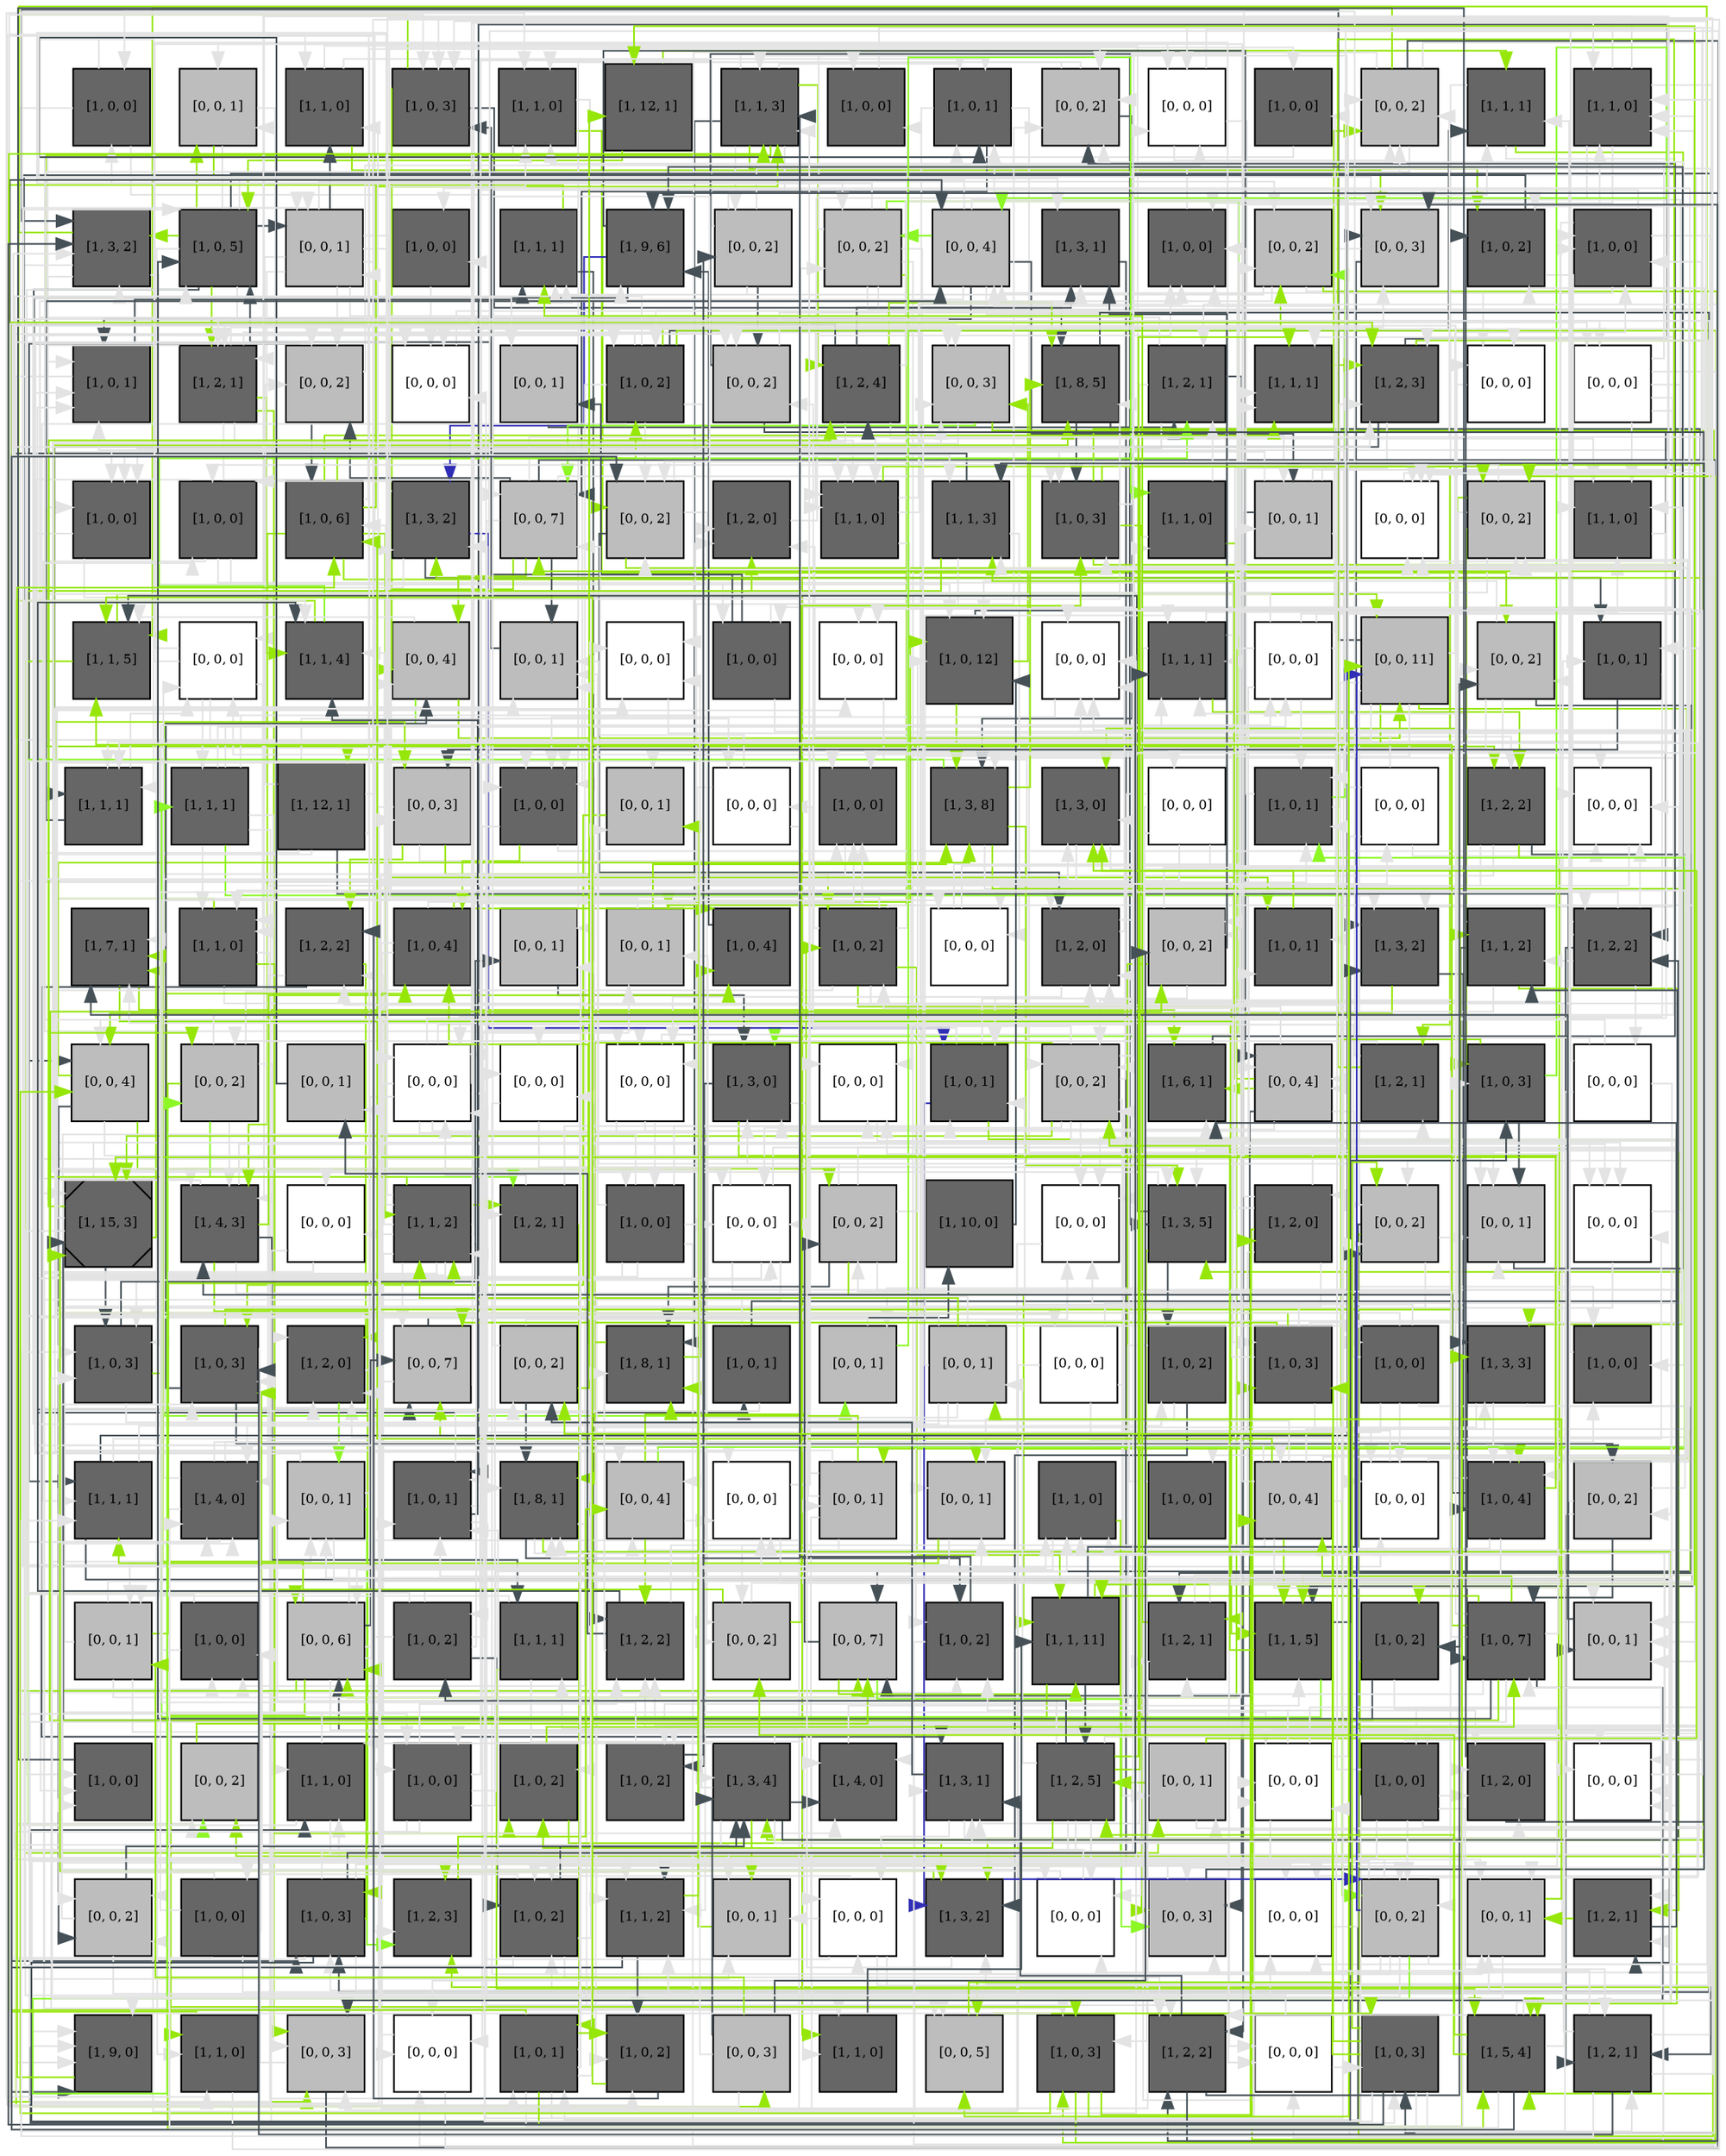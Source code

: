 digraph layout  {
rankdir=TB;
splines=ortho;
node [fixedsize=false, style=filled, width="0.6"];
edge [constraint=false];
0 [fillcolor="#666666", fontsize=8, label="[1, 0, 0]", shape=square, tooltip="name: esp8r,\nin_degree: 2,\nout_degree: 3"];
1 [fillcolor="#bdbdbd", fontsize=8, label="[0, 0, 1]", shape=square, tooltip="name: None,\nin_degree: 3,\nout_degree: 3"];
2 [fillcolor="#666666", fontsize=8, label="[1, 1, 0]", shape=square, tooltip="name:  ship2d ,\nin_degree: 3,\nout_degree: 3"];
3 [fillcolor="#666666", fontsize=8, label="[1, 0, 3]", shape=square, tooltip="name: ship2,\nin_degree: 4,\nout_degree: 3"];
4 [fillcolor="#666666", fontsize=8, label="[1, 1, 0]", shape=square, tooltip="name:  tsc1_tsc2 ,\nin_degree: 4,\nout_degree: 3"];
5 [fillcolor="#666666", fontsize=8, label="[1, 12, 1]", shape=square, tooltip="name:  erbb14 ,\nin_degree: 2,\nout_degree: 2"];
6 [fillcolor="#666666", fontsize=8, label="[1, 1, 3]", shape=square, tooltip="name:  mekk4 ,\nin_degree: 5,\nout_degree: 8"];
7 [fillcolor="#666666", fontsize=8, label="[1, 0, 0]", shape=square, tooltip="name: btc,\nin_degree: 2,\nout_degree: 1"];
8 [fillcolor="#666666", fontsize=8, label="[1, 0, 1]", shape=square, tooltip="name:  ar ,\nin_degree: 5,\nout_degree: 3"];
9 [fillcolor="#bdbdbd", fontsize=8, label="[0, 0, 2]", shape=square, tooltip="name: None,\nin_degree: 5,\nout_degree: 3"];
10 [fillcolor="#FFFFFF", fontsize=8, label="[0, 0, 0]", shape=square, tooltip="name: None,\nin_degree: 4,\nout_degree: 3"];
11 [fillcolor="#666666", fontsize=8, label="[1, 0, 0]", shape=square, tooltip="name: ar,\nin_degree: 2,\nout_degree: 1"];
12 [fillcolor="#bdbdbd", fontsize=8, label="[0, 0, 2]", shape=square, tooltip="name: None,\nin_degree: 5,\nout_degree: 5"];
13 [fillcolor="#666666", fontsize=8, label="[1, 1, 1]", shape=square, tooltip="name:  rin1 ,\nin_degree: 4,\nout_degree: 3"];
14 [fillcolor="#666666", fontsize=8, label="[1, 1, 0]", shape=square, tooltip="name:  aktd ,\nin_degree: 5,\nout_degree: 5"];
15 [fillcolor="#666666", fontsize=8, label="[1, 3, 2]", shape=square, tooltip="name:  p70s6_2 ,\nin_degree: 5,\nout_degree: 4"];
16 [fillcolor="#666666", fontsize=8, label="[1, 0, 5]", shape=square, tooltip="name:  btc ,\nin_degree: 5,\nout_degree: 9"];
17 [fillcolor="#bdbdbd", fontsize=8, label="[0, 0, 1]", shape=square, tooltip="name: None,\nin_degree: 4,\nout_degree: 9"];
18 [fillcolor="#666666", fontsize=8, label="[1, 0, 0]", shape=square, tooltip="name: erbb3,\nin_degree: 2,\nout_degree: 1"];
19 [fillcolor="#666666", fontsize=8, label="[1, 1, 1]", shape=square, tooltip="name:  mkk6 ,\nin_degree: 4,\nout_degree: 2"];
20 [fillcolor="#666666", fontsize=8, label="[1, 9, 6]", shape=square, tooltip="name:  grb2 ,\nin_degree: 4,\nout_degree: 3"];
21 [fillcolor="#bdbdbd", fontsize=8, label="[0, 0, 2]", shape=square, tooltip="name: None,\nin_degree: 2,\nout_degree: 5"];
22 [fillcolor="#bdbdbd", fontsize=8, label="[0, 0, 2]", shape=square, tooltip="name: None,\nin_degree: 3,\nout_degree: 8"];
23 [fillcolor="#bdbdbd", fontsize=8, label="[0, 0, 4]", shape=square, tooltip="name: None,\nin_degree: 5,\nout_degree: 7"];
24 [fillcolor="#666666", fontsize=8, label="[1, 3, 1]", shape=square, tooltip="name:  p38 ,\nin_degree: 4,\nout_degree: 1"];
25 [fillcolor="#666666", fontsize=8, label="[1, 0, 0]", shape=square, tooltip="name: egf,\nin_degree: 5,\nout_degree: 1"];
26 [fillcolor="#bdbdbd", fontsize=8, label="[0, 0, 2]", shape=square, tooltip="name: None,\nin_degree: 4,\nout_degree: 4"];
27 [fillcolor="#bdbdbd", fontsize=8, label="[0, 0, 3]", shape=square, tooltip="name: None,\nin_degree: 5,\nout_degree: 2"];
28 [fillcolor="#666666", fontsize=8, label="[1, 0, 2]", shape=square, tooltip="name: pdk1,\nin_degree: 4,\nout_degree: 2"];
29 [fillcolor="#666666", fontsize=8, label="[1, 0, 0]", shape=square, tooltip="name: mkp,\nin_degree: 4,\nout_degree: 4"];
30 [fillcolor="#666666", fontsize=8, label="[1, 0, 1]", shape=square, tooltip="name: csrc,\nin_degree: 5,\nout_degree: 2"];
31 [fillcolor="#666666", fontsize=8, label="[1, 2, 1]", shape=square, tooltip="name:  mek12 ,\nin_degree: 4,\nout_degree: 7"];
32 [fillcolor="#bdbdbd", fontsize=8, label="[0, 0, 2]", shape=square, tooltip="name: None,\nin_degree: 4,\nout_degree: 3"];
33 [fillcolor="#FFFFFF", fontsize=8, label="[0, 0, 0]", shape=square, tooltip="name: None,\nin_degree: 4,\nout_degree: 1"];
34 [fillcolor="#bdbdbd", fontsize=8, label="[0, 0, 1]", shape=square, tooltip="name: None,\nin_degree: 2,\nout_degree: 1"];
35 [fillcolor="#666666", fontsize=8, label="[1, 0, 2]", shape=square, tooltip="name:  bir ,\nin_degree: 3,\nout_degree: 9"];
36 [fillcolor="#bdbdbd", fontsize=8, label="[0, 0, 2]", shape=square, tooltip="name: None,\nin_degree: 4,\nout_degree: 3"];
37 [fillcolor="#666666", fontsize=8, label="[1, 2, 4]", shape=square, tooltip="name:  cmyc ,\nin_degree: 3,\nout_degree: 6"];
38 [fillcolor="#bdbdbd", fontsize=8, label="[0, 0, 3]", shape=square, tooltip="name: None,\nin_degree: 5,\nout_degree: 3"];
39 [fillcolor="#666666", fontsize=8, label="[1, 8, 5]", shape=square, tooltip="name:  shc ,\nin_degree: 5,\nout_degree: 3"];
40 [fillcolor="#666666", fontsize=8, label="[1, 2, 1]", shape=square, tooltip="name:  elk1 ,\nin_degree: 4,\nout_degree: 4"];
41 [fillcolor="#666666", fontsize=8, label="[1, 1, 1]", shape=square, tooltip="name:  mlk3 ,\nin_degree: 5,\nout_degree: 1"];
42 [fillcolor="#666666", fontsize=8, label="[1, 2, 3]", shape=square, tooltip="name:  rab5a ,\nin_degree: 5,\nout_degree: 4"];
43 [fillcolor="#FFFFFF", fontsize=8, label="[0, 0, 0]", shape=square, tooltip="name: None,\nin_degree: 3,\nout_degree: 1"];
44 [fillcolor="#FFFFFF", fontsize=8, label="[0, 0, 0]", shape=square, tooltip="name: None,\nin_degree: 2,\nout_degree: 7"];
45 [fillcolor="#666666", fontsize=8, label="[1, 0, 0]", shape=square, tooltip="name: nrg4,\nin_degree: 4,\nout_degree: 2"];
46 [fillcolor="#666666", fontsize=8, label="[1, 0, 0]", shape=square, tooltip="name:  hbegf ,\nin_degree: 3,\nout_degree: 4"];
47 [fillcolor="#666666", fontsize=8, label="[1, 0, 6]", shape=square, tooltip="name:  nrg2a ,\nin_degree: 4,\nout_degree: 7"];
48 [fillcolor="#666666", fontsize=8, label="[1, 3, 2]", shape=square, tooltip="name:  pak1 ,\nin_degree: 4,\nout_degree: 5"];
49 [fillcolor="#bdbdbd", fontsize=8, label="[0, 0, 7]", shape=square, tooltip="name: None,\nin_degree: 5,\nout_degree: 8"];
50 [fillcolor="#bdbdbd", fontsize=8, label="[0, 0, 2]", shape=square, tooltip="name: None,\nin_degree: 5,\nout_degree: 4"];
51 [fillcolor="#666666", fontsize=8, label="[1, 2, 0]", shape=square, tooltip="name:  ap1 ,\nin_degree: 4,\nout_degree: 1"];
52 [fillcolor="#666666", fontsize=8, label="[1, 1, 0]", shape=square, tooltip="name:  dag ,\nin_degree: 5,\nout_degree: 4"];
53 [fillcolor="#666666", fontsize=8, label="[1, 1, 3]", shape=square, tooltip="name:  ccbl ,\nin_degree: 4,\nout_degree: 4"];
54 [fillcolor="#666666", fontsize=8, label="[1, 0, 3]", shape=square, tooltip="name:  nrg1a ,\nin_degree: 5,\nout_degree: 5"];
55 [fillcolor="#666666", fontsize=8, label="[1, 1, 0]", shape=square, tooltip="name:  plcg ,\nin_degree: 2,\nout_degree: 3"];
56 [fillcolor="#bdbdbd", fontsize=8, label="[0, 0, 1]", shape=square, tooltip="name: None,\nin_degree: 3,\nout_degree: 5"];
57 [fillcolor="#FFFFFF", fontsize=8, label="[0, 0, 0]", shape=square, tooltip="name: None,\nin_degree: 5,\nout_degree: 1"];
58 [fillcolor="#bdbdbd", fontsize=8, label="[0, 0, 2]", shape=square, tooltip="name: None,\nin_degree: 4,\nout_degree: 5"];
59 [fillcolor="#666666", fontsize=8, label="[1, 1, 0]", shape=square, tooltip="name:  hsp27 ,\nin_degree: 5,\nout_degree: 1"];
60 [fillcolor="#666666", fontsize=8, label="[1, 1, 5]", shape=square, tooltip="name:  shp2 ,\nin_degree: 5,\nout_degree: 2"];
61 [fillcolor="#FFFFFF", fontsize=8, label="[0, 0, 0]", shape=square, tooltip="name: None,\nin_degree: 4,\nout_degree: 5"];
62 [fillcolor="#666666", fontsize=8, label="[1, 1, 4]", shape=square, tooltip="name:  mtor_ric ,\nin_degree: 5,\nout_degree: 2"];
63 [fillcolor="#bdbdbd", fontsize=8, label="[0, 0, 4]", shape=square, tooltip="name: None,\nin_degree: 4,\nout_degree: 3"];
64 [fillcolor="#bdbdbd", fontsize=8, label="[0, 0, 1]", shape=square, tooltip="name: None,\nin_degree: 5,\nout_degree: 1"];
65 [fillcolor="#FFFFFF", fontsize=8, label="[0, 0, 0]", shape=square, tooltip="name: None,\nin_degree: 4,\nout_degree: 1"];
66 [fillcolor="#666666", fontsize=8, label="[1, 0, 0]", shape=square, tooltip="name:  tgfa ,\nin_degree: 2,\nout_degree: 4"];
67 [fillcolor="#FFFFFF", fontsize=8, label="[0, 0, 0]", shape=square, tooltip="name: None,\nin_degree: 3,\nout_degree: 1"];
68 [fillcolor="#666666", fontsize=8, label="[1, 0, 12]", shape=square, tooltip="name: nrg3,\nin_degree: 5,\nout_degree: 3"];
69 [fillcolor="#FFFFFF", fontsize=8, label="[0, 0, 0]", shape=square, tooltip="name: None,\nin_degree: 5,\nout_degree: 1"];
70 [fillcolor="#666666", fontsize=8, label="[1, 1, 1]", shape=square, tooltip="name:  cjun ,\nin_degree: 5,\nout_degree: 4"];
71 [fillcolor="#FFFFFF", fontsize=8, label="[0, 0, 0]", shape=square, tooltip="name: None,\nin_degree: 2,\nout_degree: 8"];
72 [fillcolor="#bdbdbd", fontsize=8, label="[0, 0, 11]", shape=square, tooltip="name: None,\nin_degree: 4,\nout_degree: 8"];
73 [fillcolor="#bdbdbd", fontsize=8, label="[0, 0, 2]", shape=square, tooltip="name: None,\nin_degree: 4,\nout_degree: 4"];
74 [fillcolor="#666666", fontsize=8, label="[1, 0, 1]", shape=square, tooltip="name: nrg2b,\nin_degree: 3,\nout_degree: 2"];
75 [fillcolor="#666666", fontsize=8, label="[1, 1, 1]", shape=square, tooltip="name:  mkk3 ,\nin_degree: 4,\nout_degree: 2"];
76 [fillcolor="#666666", fontsize=8, label="[1, 1, 1]", shape=square, tooltip="name:  shp1 ,\nin_degree: 2,\nout_degree: 7"];
77 [fillcolor="#666666", fontsize=8, label="[1, 12, 1]", shape=square, tooltip="name:  erbb13 ,\nin_degree: 1,\nout_degree: 7"];
78 [fillcolor="#bdbdbd", fontsize=8, label="[0, 0, 3]", shape=square, tooltip="name: None,\nin_degree: 3,\nout_degree: 4"];
79 [fillcolor="#666666", fontsize=8, label="[1, 0, 0]", shape=square, tooltip="name:  pp2a ,\nin_degree: 5,\nout_degree: 3"];
80 [fillcolor="#bdbdbd", fontsize=8, label="[0, 0, 1]", shape=square, tooltip="name: None,\nin_degree: 3,\nout_degree: 1"];
81 [fillcolor="#FFFFFF", fontsize=8, label="[0, 0, 0]", shape=square, tooltip="name: None,\nin_degree: 2,\nout_degree: 3"];
82 [fillcolor="#666666", fontsize=8, label="[1, 0, 0]", shape=square, tooltip="name: hbegf,\nin_degree: 5,\nout_degree: 1"];
83 [fillcolor="#666666", fontsize=8, label="[1, 3, 8]", shape=square, tooltip="name:  pi34p2 ,\nin_degree: 5,\nout_degree: 5"];
84 [fillcolor="#666666", fontsize=8, label="[1, 3, 0]", shape=square, tooltip="name:  pkc ,\nin_degree: 5,\nout_degree: 2"];
85 [fillcolor="#FFFFFF", fontsize=8, label="[0, 0, 0]", shape=square, tooltip="name: None,\nin_degree: 2,\nout_degree: 4"];
86 [fillcolor="#666666", fontsize=8, label="[1, 0, 1]", shape=square, tooltip="name: pp2a,\nin_degree: 5,\nout_degree: 3"];
87 [fillcolor="#FFFFFF", fontsize=8, label="[0, 0, 0]", shape=square, tooltip="name: None,\nin_degree: 1,\nout_degree: 4"];
88 [fillcolor="#666666", fontsize=8, label="[1, 2, 2]", shape=square, tooltip="name:  p70s6_1 ,\nin_degree: 3,\nout_degree: 4"];
89 [fillcolor="#FFFFFF", fontsize=8, label="[0, 0, 0]", shape=square, tooltip="name: None,\nin_degree: 5,\nout_degree: 1"];
90 [fillcolor="#666666", fontsize=8, label="[1, 7, 1]", shape=square, tooltip="name:  erbb34 ,\nin_degree: 5,\nout_degree: 2"];
91 [fillcolor="#666666", fontsize=8, label="[1, 1, 0]", shape=square, tooltip="name:  shp1d ,\nin_degree: 4,\nout_degree: 4"];
92 [fillcolor="#666666", fontsize=8, label="[1, 2, 2]", shape=square, tooltip="name:  p90rskerk12d ,\nin_degree: 4,\nout_degree: 3"];
93 [fillcolor="#666666", fontsize=8, label="[1, 0, 4]", shape=square, tooltip="name: erbb2,\nin_degree: 3,\nout_degree: 5"];
94 [fillcolor="#bdbdbd", fontsize=8, label="[0, 0, 1]", shape=square, tooltip="name: None,\nin_degree: 3,\nout_degree: 1"];
95 [fillcolor="#bdbdbd", fontsize=8, label="[0, 0, 1]", shape=square, tooltip="name: None,\nin_degree: 3,\nout_degree: 2"];
96 [fillcolor="#666666", fontsize=8, label="[1, 0, 4]", shape=square, tooltip="name:  erbb2 ,\nin_degree: 3,\nout_degree: 1"];
97 [fillcolor="#666666", fontsize=8, label="[1, 0, 2]", shape=square, tooltip="name:  nrg4 ,\nin_degree: 3,\nout_degree: 8"];
98 [fillcolor="#FFFFFF", fontsize=8, label="[0, 0, 0]", shape=square, tooltip="name: None,\nin_degree: 3,\nout_degree: 2"];
99 [fillcolor="#666666", fontsize=8, label="[1, 2, 0]", shape=square, tooltip="name:  stat1 ,\nin_degree: 5,\nout_degree: 3"];
100 [fillcolor="#bdbdbd", fontsize=8, label="[0, 0, 2]", shape=square, tooltip="name: None,\nin_degree: 4,\nout_degree: 4"];
101 [fillcolor="#666666", fontsize=8, label="[1, 0, 1]", shape=square, tooltip="name: sos1r,\nin_degree: 3,\nout_degree: 1"];
102 [fillcolor="#666666", fontsize=8, label="[1, 3, 2]", shape=square, tooltip="name:  pip3 ,\nin_degree: 4,\nout_degree: 2"];
103 [fillcolor="#666666", fontsize=8, label="[1, 1, 2]", shape=square, tooltip="name:  mk2 ,\nin_degree: 3,\nout_degree: 4"];
104 [fillcolor="#666666", fontsize=8, label="[1, 2, 2]", shape=square, tooltip="name:  jnk ,\nin_degree: 3,\nout_degree: 7"];
105 [fillcolor="#bdbdbd", fontsize=8, label="[0, 0, 4]", shape=square, tooltip="name: None,\nin_degree: 4,\nout_degree: 4"];
106 [fillcolor="#bdbdbd", fontsize=8, label="[0, 0, 2]", shape=square, tooltip="name: None,\nin_degree: 3,\nout_degree: 6"];
107 [fillcolor="#bdbdbd", fontsize=8, label="[0, 0, 1]", shape=square, tooltip="name: None,\nin_degree: 2,\nout_degree: 1"];
108 [fillcolor="#FFFFFF", fontsize=8, label="[0, 0, 0]", shape=square, tooltip="name: None,\nin_degree: 5,\nout_degree: 8"];
109 [fillcolor="#FFFFFF", fontsize=8, label="[0, 0, 0]", shape=square, tooltip="name: None,\nin_degree: 3,\nout_degree: 2"];
110 [fillcolor="#FFFFFF", fontsize=8, label="[0, 0, 0]", shape=square, tooltip="name: None,\nin_degree: 4,\nout_degree: 4"];
111 [fillcolor="#666666", fontsize=8, label="[1, 3, 0]", shape=square, tooltip="name:  gab1 ,\nin_degree: 4,\nout_degree: 3"];
112 [fillcolor="#FFFFFF", fontsize=8, label="[0, 0, 0]", shape=square, tooltip="name: None,\nin_degree: 4,\nout_degree: 1"];
113 [fillcolor="#666666", fontsize=8, label="[1, 0, 1]", shape=square, tooltip="name:  csrc ,\nin_degree: 4,\nout_degree: 4"];
114 [fillcolor="#bdbdbd", fontsize=8, label="[0, 0, 2]", shape=square, tooltip="name: None,\nin_degree: 5,\nout_degree: 9"];
115 [fillcolor="#666666", fontsize=8, label="[1, 6, 1]", shape=square, tooltip="name:  pi3k ,\nin_degree: 4,\nout_degree: 1"];
116 [fillcolor="#bdbdbd", fontsize=8, label="[0, 0, 4]", shape=square, tooltip="name: None,\nin_degree: 4,\nout_degree: 6"];
117 [fillcolor="#666666", fontsize=8, label="[1, 2, 1]", shape=square, tooltip="name:  ras ,\nin_degree: 2,\nout_degree: 3"];
118 [fillcolor="#666666", fontsize=8, label="[1, 0, 3]", shape=square, tooltip="name: nrg1b,\nin_degree: 3,\nout_degree: 3"];
119 [fillcolor="#FFFFFF", fontsize=8, label="[0, 0, 0]", shape=square, tooltip="name: None,\nin_degree: 1,\nout_degree: 5"];
120 [fillcolor="#666666", fontsize=8, label="[1, 15, 3]", shape=Msquare, tooltip="name:  erbb24 ,\nin_degree: 5,\nout_degree: 6"];
121 [fillcolor="#666666", fontsize=8, label="[1, 4, 3]", shape=square, tooltip="name:  sos1esp8e3b1 ,\nin_degree: 5,\nout_degree: 6"];
122 [fillcolor="#FFFFFF", fontsize=8, label="[0, 0, 0]", shape=square, tooltip="name: None,\nin_degree: 2,\nout_degree: 2"];
123 [fillcolor="#666666", fontsize=8, label="[1, 1, 2]", shape=square, tooltip="name:  erk12 ,\nin_degree: 4,\nout_degree: 13"];
124 [fillcolor="#666666", fontsize=8, label="[1, 2, 1]", shape=square, tooltip="name:  rntre ,\nin_degree: 3,\nout_degree: 3"];
125 [fillcolor="#666666", fontsize=8, label="[1, 0, 0]", shape=square, tooltip="name: tgfa,\nin_degree: 2,\nout_degree: 7"];
126 [fillcolor="#FFFFFF", fontsize=8, label="[0, 0, 0]", shape=square, tooltip="name: None,\nin_degree: 5,\nout_degree: 5"];
127 [fillcolor="#bdbdbd", fontsize=8, label="[0, 0, 2]", shape=square, tooltip="name: None,\nin_degree: 3,\nout_degree: 6"];
128 [fillcolor="#666666", fontsize=8, label="[1, 10, 0]", shape=square, tooltip="name:  erbb11 ,\nin_degree: 1,\nout_degree: 1"];
129 [fillcolor="#FFFFFF", fontsize=8, label="[0, 0, 0]", shape=square, tooltip="name: None,\nin_degree: 5,\nout_degree: 1"];
130 [fillcolor="#666666", fontsize=8, label="[1, 3, 5]", shape=square, tooltip="name:  vav2 ,\nin_degree: 5,\nout_degree: 4"];
131 [fillcolor="#666666", fontsize=8, label="[1, 2, 0]", shape=square, tooltip="name:  raccdc42 ,\nin_degree: 2,\nout_degree: 6"];
132 [fillcolor="#bdbdbd", fontsize=8, label="[0, 0, 2]", shape=square, tooltip="name: None,\nin_degree: 5,\nout_degree: 4"];
133 [fillcolor="#bdbdbd", fontsize=8, label="[0, 0, 1]", shape=square, tooltip="name: None,\nin_degree: 5,\nout_degree: 1"];
134 [fillcolor="#FFFFFF", fontsize=8, label="[0, 0, 0]", shape=square, tooltip="name: None,\nin_degree: 4,\nout_degree: 2"];
135 [fillcolor="#666666", fontsize=8, label="[1, 0, 3]", shape=square, tooltip="name:  pten ,\nin_degree: 5,\nout_degree: 3"];
136 [fillcolor="#666666", fontsize=8, label="[1, 0, 3]", shape=square, tooltip="name:  egf ,\nin_degree: 5,\nout_degree: 4"];
137 [fillcolor="#666666", fontsize=8, label="[1, 2, 0]", shape=square, tooltip="name:  nucerk12 ,\nin_degree: 5,\nout_degree: 2"];
138 [fillcolor="#bdbdbd", fontsize=8, label="[0, 0, 7]", shape=square, tooltip="name: None,\nin_degree: 5,\nout_degree: 3"];
139 [fillcolor="#bdbdbd", fontsize=8, label="[0, 0, 2]", shape=square, tooltip="name: None,\nin_degree: 3,\nout_degree: 4"];
140 [fillcolor="#666666", fontsize=8, label="[1, 8, 1]", shape=square, tooltip="name:  erbb23 ,\nin_degree: 5,\nout_degree: 2"];
141 [fillcolor="#666666", fontsize=8, label="[1, 0, 1]", shape=square, tooltip="name: erbb4,\nin_degree: 1,\nout_degree: 3"];
142 [fillcolor="#bdbdbd", fontsize=8, label="[0, 0, 1]", shape=square, tooltip="name: None,\nin_degree: 2,\nout_degree: 2"];
143 [fillcolor="#bdbdbd", fontsize=8, label="[0, 0, 1]", shape=square, tooltip="name: None,\nin_degree: 2,\nout_degree: 9"];
144 [fillcolor="#FFFFFF", fontsize=8, label="[0, 0, 0]", shape=square, tooltip="name: None,\nin_degree: 1,\nout_degree: 4"];
145 [fillcolor="#666666", fontsize=8, label="[1, 0, 2]", shape=square, tooltip="name: epr,\nin_degree: 2,\nout_degree: 3"];
146 [fillcolor="#666666", fontsize=8, label="[1, 0, 3]", shape=square, tooltip="name:  nrg2b ,\nin_degree: 3,\nout_degree: 6"];
147 [fillcolor="#666666", fontsize=8, label="[1, 0, 0]", shape=square, tooltip="name:  nrg3 ,\nin_degree: 2,\nout_degree: 6"];
148 [fillcolor="#666666", fontsize=8, label="[1, 3, 3]", shape=square, tooltip="name:  stat5 ,\nin_degree: 4,\nout_degree: 4"];
149 [fillcolor="#666666", fontsize=8, label="[1, 0, 0]", shape=square, tooltip="name: erbb1,\nin_degree: 3,\nout_degree: 1"];
150 [fillcolor="#666666", fontsize=8, label="[1, 1, 1]", shape=square, tooltip="name:  ip3 ,\nin_degree: 4,\nout_degree: 4"];
151 [fillcolor="#666666", fontsize=8, label="[1, 4, 0]", shape=square, tooltip="name:  raf1 ,\nin_degree: 5,\nout_degree: 5"];
152 [fillcolor="#bdbdbd", fontsize=8, label="[0, 0, 1]", shape=square, tooltip="name: None,\nin_degree: 4,\nout_degree: 5"];
153 [fillcolor="#666666", fontsize=8, label="[1, 0, 1]", shape=square, tooltip="name: pten,\nin_degree: 5,\nout_degree: 4"];
154 [fillcolor="#666666", fontsize=8, label="[1, 8, 1]", shape=square, tooltip="name:  erbb44 ,\nin_degree: 5,\nout_degree: 4"];
155 [fillcolor="#bdbdbd", fontsize=8, label="[0, 0, 4]", shape=square, tooltip="name: None,\nin_degree: 4,\nout_degree: 4"];
156 [fillcolor="#FFFFFF", fontsize=8, label="[0, 0, 0]", shape=square, tooltip="name: None,\nin_degree: 4,\nout_degree: 2"];
157 [fillcolor="#bdbdbd", fontsize=8, label="[0, 0, 1]", shape=square, tooltip="name: None,\nin_degree: 2,\nout_degree: 6"];
158 [fillcolor="#bdbdbd", fontsize=8, label="[0, 0, 1]", shape=square, tooltip="name: None,\nin_degree: 4,\nout_degree: 2"];
159 [fillcolor="#666666", fontsize=8, label="[1, 1, 0]", shape=square, tooltip="name:  limk1 ,\nin_degree: 4,\nout_degree: 2"];
160 [fillcolor="#666666", fontsize=8, label="[1, 0, 0]", shape=square, tooltip="name: nrg2a,\nin_degree: 1,\nout_degree: 1"];
161 [fillcolor="#bdbdbd", fontsize=8, label="[0, 0, 4]", shape=square, tooltip="name: None,\nin_degree: 3,\nout_degree: 10"];
162 [fillcolor="#FFFFFF", fontsize=8, label="[0, 0, 0]", shape=square, tooltip="name: None,\nin_degree: 4,\nout_degree: 2"];
163 [fillcolor="#666666", fontsize=8, label="[1, 0, 4]", shape=square, tooltip="name:  pi3kr ,\nin_degree: 5,\nout_degree: 6"];
164 [fillcolor="#bdbdbd", fontsize=8, label="[0, 0, 2]", shape=square, tooltip="name: None,\nin_degree: 2,\nout_degree: 4"];
165 [fillcolor="#bdbdbd", fontsize=8, label="[0, 0, 1]", shape=square, tooltip="name: None,\nin_degree: 3,\nout_degree: 5"];
166 [fillcolor="#666666", fontsize=8, label="[1, 0, 0]", shape=square, tooltip="name: pi3kr,\nin_degree: 3,\nout_degree: 2"];
167 [fillcolor="#bdbdbd", fontsize=8, label="[0, 0, 6]", shape=square, tooltip="name: None,\nin_degree: 5,\nout_degree: 8"];
168 [fillcolor="#666666", fontsize=8, label="[1, 0, 2]", shape=square, tooltip="name: mtorr,\nin_degree: 2,\nout_degree: 6"];
169 [fillcolor="#666666", fontsize=8, label="[1, 1, 1]", shape=square, tooltip="name:  ca ,\nin_degree: 2,\nout_degree: 3"];
170 [fillcolor="#666666", fontsize=8, label="[1, 2, 2]", shape=square, tooltip="name:  mtor_rap ,\nin_degree: 5,\nout_degree: 4"];
171 [fillcolor="#bdbdbd", fontsize=8, label="[0, 0, 2]", shape=square, tooltip="name: None,\nin_degree: 4,\nout_degree: 3"];
172 [fillcolor="#bdbdbd", fontsize=8, label="[0, 0, 7]", shape=square, tooltip="name: None,\nin_degree: 4,\nout_degree: 3"];
173 [fillcolor="#666666", fontsize=8, label="[1, 0, 2]", shape=square, tooltip="name:  sos1r ,\nin_degree: 4,\nout_degree: 2"];
174 [fillcolor="#666666", fontsize=8, label="[1, 1, 11]", shape=square, tooltip="name:  mkk7 ,\nin_degree: 5,\nout_degree: 4"];
175 [fillcolor="#666666", fontsize=8, label="[1, 2, 1]", shape=square, tooltip="name:  creb ,\nin_degree: 4,\nout_degree: 3"];
176 [fillcolor="#666666", fontsize=8, label="[1, 1, 5]", shape=square, tooltip="name:  actinreorg ,\nin_degree: 5,\nout_degree: 3"];
177 [fillcolor="#666666", fontsize=8, label="[1, 0, 2]", shape=square, tooltip="name:  erbb4 ,\nin_degree: 2,\nout_degree: 3"];
178 [fillcolor="#666666", fontsize=8, label="[1, 0, 7]", shape=square, tooltip="name:  erbb1 ,\nin_degree: 4,\nout_degree: 11"];
179 [fillcolor="#bdbdbd", fontsize=8, label="[0, 0, 1]", shape=square, tooltip="name: None,\nin_degree: 5,\nout_degree: 1"];
180 [fillcolor="#666666", fontsize=8, label="[1, 0, 0]", shape=square, tooltip="name:  ship2 ,\nin_degree: 3,\nout_degree: 1"];
181 [fillcolor="#bdbdbd", fontsize=8, label="[0, 0, 2]", shape=square, tooltip="name: None,\nin_degree: 3,\nout_degree: 1"];
182 [fillcolor="#666666", fontsize=8, label="[1, 1, 0]", shape=square, tooltip="name:  pro_apoptotic ,\nin_degree: 4,\nout_degree: 3"];
183 [fillcolor="#666666", fontsize=8, label="[1, 0, 0]", shape=square, tooltip="name:  mtorr ,\nin_degree: 3,\nout_degree: 6"];
184 [fillcolor="#666666", fontsize=8, label="[1, 0, 2]", shape=square, tooltip="name:  nrg1b ,\nin_degree: 3,\nout_degree: 2"];
185 [fillcolor="#666666", fontsize=8, label="[1, 0, 2]", shape=square, tooltip="name: nrg1a,\nin_degree: 3,\nout_degree: 2"];
186 [fillcolor="#666666", fontsize=8, label="[1, 3, 4]", shape=square, tooltip="name:  mkk4 ,\nin_degree: 5,\nout_degree: 8"];
187 [fillcolor="#666666", fontsize=8, label="[1, 4, 0]", shape=square, tooltip="name:  cfos ,\nin_degree: 4,\nout_degree: 1"];
188 [fillcolor="#666666", fontsize=8, label="[1, 3, 1]", shape=square, tooltip="name:  sos1 ,\nin_degree: 5,\nout_degree: 3"];
189 [fillcolor="#666666", fontsize=8, label="[1, 2, 5]", shape=square, tooltip="name:  stat3 ,\nin_degree: 3,\nout_degree: 10"];
190 [fillcolor="#bdbdbd", fontsize=8, label="[0, 0, 1]", shape=square, tooltip="name: None,\nin_degree: 3,\nout_degree: 2"];
191 [fillcolor="#FFFFFF", fontsize=8, label="[0, 0, 0]", shape=square, tooltip="name: None,\nin_degree: 4,\nout_degree: 4"];
192 [fillcolor="#666666", fontsize=8, label="[1, 0, 0]", shape=square, tooltip="name:  esp8r ,\nin_degree: 2,\nout_degree: 8"];
193 [fillcolor="#666666", fontsize=8, label="[1, 2, 0]", shape=square, tooltip="name:  p90rsk ,\nin_degree: 4,\nout_degree: 2"];
194 [fillcolor="#FFFFFF", fontsize=8, label="[0, 0, 0]", shape=square, tooltip="name: None,\nin_degree: 5,\nout_degree: 1"];
195 [fillcolor="#bdbdbd", fontsize=8, label="[0, 0, 2]", shape=square, tooltip="name: None,\nin_degree: 4,\nout_degree: 3"];
196 [fillcolor="#666666", fontsize=8, label="[1, 0, 0]", shape=square, tooltip="name: bir,\nin_degree: 1,\nout_degree: 5"];
197 [fillcolor="#666666", fontsize=8, label="[1, 0, 3]", shape=square, tooltip="name: pp2b,\nin_degree: 4,\nout_degree: 7"];
198 [fillcolor="#666666", fontsize=8, label="[1, 2, 3]", shape=square, tooltip="name:  endocyt_degrad ,\nin_degree: 4,\nout_degree: 1"];
199 [fillcolor="#666666", fontsize=8, label="[1, 0, 2]", shape=square, tooltip="name:  pp2b ,\nin_degree: 4,\nout_degree: 5"];
200 [fillcolor="#666666", fontsize=8, label="[1, 1, 2]", shape=square, tooltip="name:  ptend ,\nin_degree: 5,\nout_degree: 3"];
201 [fillcolor="#bdbdbd", fontsize=8, label="[0, 0, 1]", shape=square, tooltip="name: None,\nin_degree: 4,\nout_degree: 1"];
202 [fillcolor="#FFFFFF", fontsize=8, label="[0, 0, 0]", shape=square, tooltip="name: None,\nin_degree: 3,\nout_degree: 5"];
203 [fillcolor="#666666", fontsize=8, label="[1, 3, 2]", shape=square, tooltip="name:  nck ,\nin_degree: 5,\nout_degree: 3"];
204 [fillcolor="#FFFFFF", fontsize=8, label="[0, 0, 0]", shape=square, tooltip="name: None,\nin_degree: 4,\nout_degree: 2"];
205 [fillcolor="#bdbdbd", fontsize=8, label="[0, 0, 3]", shape=square, tooltip="name: None,\nin_degree: 5,\nout_degree: 2"];
206 [fillcolor="#FFFFFF", fontsize=8, label="[0, 0, 0]", shape=square, tooltip="name: None,\nin_degree: 4,\nout_degree: 1"];
207 [fillcolor="#bdbdbd", fontsize=8, label="[0, 0, 2]", shape=square, tooltip="name: None,\nin_degree: 5,\nout_degree: 9"];
208 [fillcolor="#bdbdbd", fontsize=8, label="[0, 0, 1]", shape=square, tooltip="name: None,\nin_degree: 5,\nout_degree: 2"];
209 [fillcolor="#666666", fontsize=8, label="[1, 2, 1]", shape=square, tooltip="name:  gsk3 ,\nin_degree: 4,\nout_degree: 2"];
210 [fillcolor="#666666", fontsize=8, label="[1, 9, 0]", shape=square, tooltip="name:  erbb12 ,\nin_degree: 5,\nout_degree: 1"];
211 [fillcolor="#666666", fontsize=8, label="[1, 1, 0]", shape=square, tooltip="name:  rheb ,\nin_degree: 3,\nout_degree: 2"];
212 [fillcolor="#bdbdbd", fontsize=8, label="[0, 0, 3]", shape=square, tooltip="name: None,\nin_degree: 5,\nout_degree: 2"];
213 [fillcolor="#FFFFFF", fontsize=8, label="[0, 0, 0]", shape=square, tooltip="name: None,\nin_degree: 4,\nout_degree: 2"];
214 [fillcolor="#666666", fontsize=8, label="[1, 0, 1]", shape=square, tooltip="name:  pdk1 ,\nin_degree: 3,\nout_degree: 8"];
215 [fillcolor="#666666", fontsize=8, label="[1, 0, 2]", shape=square, tooltip="name:  erbb3 ,\nin_degree: 4,\nout_degree: 2"];
216 [fillcolor="#bdbdbd", fontsize=8, label="[0, 0, 3]", shape=square, tooltip="name: None,\nin_degree: 1,\nout_degree: 5"];
217 [fillcolor="#666666", fontsize=8, label="[1, 1, 0]", shape=square, tooltip="name:  mekk1 ,\nin_degree: 3,\nout_degree: 1"];
218 [fillcolor="#bdbdbd", fontsize=8, label="[0, 0, 5]", shape=square, tooltip="name: None,\nin_degree: 4,\nout_degree: 2"];
219 [fillcolor="#666666", fontsize=8, label="[1, 0, 3]", shape=square, tooltip="name:  epr ,\nin_degree: 4,\nout_degree: 5"];
220 [fillcolor="#666666", fontsize=8, label="[1, 2, 2]", shape=square, tooltip="name:  bad ,\nin_degree: 5,\nout_degree: 3"];
221 [fillcolor="#FFFFFF", fontsize=8, label="[0, 0, 0]", shape=square, tooltip="name: None,\nin_degree: 3,\nout_degree: 2"];
222 [fillcolor="#666666", fontsize=8, label="[1, 0, 3]", shape=square, tooltip="name:  mkp ,\nin_degree: 4,\nout_degree: 7"];
223 [fillcolor="#666666", fontsize=8, label="[1, 5, 4]", shape=square, tooltip="name:  akt ,\nin_degree: 5,\nout_degree: 8"];
224 [fillcolor="#666666", fontsize=8, label="[1, 2, 1]", shape=square, tooltip="name:  rasgap ,\nin_degree: 4,\nout_degree: 6"];
0 -> 49  [color=grey89, style="penwidth(0.1)", tooltip=" ", weight=1];
0 -> 183  [color=grey89, style="penwidth(0.1)", tooltip=" ", weight=1];
0 -> 44  [color=grey89, style="penwidth(0.1)", tooltip=" ", weight=1];
1 -> 50  [color="#96E709", style="penwidth(0.1)", tooltip="16( btc ) to 120( erbb24 )", weight=1];
1 -> 182  [color=grey89, style="penwidth(0.1)", tooltip=" ", weight=1];
1 -> 17  [color=grey89, style="penwidth(0.1)", tooltip=" ", weight=1];
2 -> 8  [color=grey89, style="penwidth(0.1)", tooltip=" ", weight=1];
2 -> 27  [color="#96E709", style="penwidth(0.1)", tooltip="2( ship2d ) to 83( pi34p2 )", weight=1];
2 -> 129  [color=grey89, style="penwidth(0.1)", tooltip=" ", weight=1];
3 -> 39  [color="#455057", style="penwidth(0.1)", tooltip="66( tgfa ) to 128( erbb11 )", weight=1];
3 -> 63  [color="#96E709", style="penwidth(0.1)", tooltip="66( tgfa ) to 77( erbb13 )", weight=1];
3 -> 172  [color="#96E709", style="penwidth(0.1)", tooltip="66( tgfa ) to 5( erbb14 )", weight=1];
4 -> 110  [color=grey89, style="penwidth(0.1)", tooltip=" ", weight=1];
4 -> 73  [color="#96E709", style="penwidth(0.1)", tooltip="4( tsc1_tsc2 ) to 211( rheb )", weight=1];
4 -> 184  [color=grey89, style="penwidth(0.1)", tooltip=" ", weight=1];
5 -> 13  [color="#96E709", style="penwidth(0.1)", tooltip="5( erbb14 ) to 203( nck )", weight=1];
5 -> 16  [color="#96E709", style="penwidth(0.1)", tooltip="217( mekk1 ) to 31( mek12 )", weight=1];
6 -> 21  [color=grey89, style="penwidth(0.1)", tooltip=" ", weight=1];
6 -> 28  [color="#96E709", style="penwidth(0.1)", tooltip="6( mekk4 ) to 186( mkk4 )", weight=1];
6 -> 37  [color="#96E709", style="penwidth(0.1)", tooltip="154( erbb44 ) to 39( shc )", weight=1];
6 -> 79  [color=grey89, style="penwidth(0.1)", tooltip=" ", weight=1];
6 -> 140  [color="#455057", style="penwidth(0.1)", tooltip="154( erbb44 ) to 20( grb2 )", weight=1];
6 -> 8  [color=grey89, style="penwidth(0.1)", tooltip=" ", weight=1];
6 -> 88  [color="#96E709", style="penwidth(0.1)", tooltip="123( erk12 ) to 88( p70s6_1 )", weight=1];
6 -> 116  [color=grey89, style="penwidth(0.1)", tooltip=" ", weight=1];
7 -> 194  [color=grey89, style="penwidth(0.1)", tooltip=" ", weight=1];
8 -> 49  [color="#455057", style="penwidth(0.1)", tooltip="8( ar ) to 128( erbb11 )", weight=1];
8 -> 162  [color=grey89, style="penwidth(0.1)", tooltip=" ", weight=1];
8 -> 133  [color=grey89, style="penwidth(0.1)", tooltip=" ", weight=1];
9 -> 4  [color=grey89, style="penwidth(0.1)", tooltip=" ", weight=1];
9 -> 94  [color=grey89, style="penwidth(0.1)", tooltip=" ", weight=1];
9 -> 83  [color="#455057", style="penwidth(0.1)", tooltip="115( pi3k ) to 102( pip3 )", weight=1];
10 -> 45  [color=grey89, style="penwidth(0.1)", tooltip=" ", weight=1];
10 -> 43  [color=grey89, style="penwidth(0.1)", tooltip=" ", weight=1];
10 -> 12  [color=grey89, style="penwidth(0.1)", tooltip=" ", weight=1];
11 -> 30  [color=grey89, style="penwidth(0.1)", tooltip=" ", weight=1];
12 -> 65  [color=grey89, style="penwidth(0.1)", tooltip=" ", weight=1];
12 -> 60  [color="#96E709", style="penwidth(0.1)", tooltip="54( nrg1a ) to 77( erbb13 )", weight=1];
12 -> 45  [color=grey89, style="penwidth(0.1)", tooltip=" ", weight=1];
12 -> 220  [color="#455057", style="penwidth(0.1)", tooltip="54( nrg1a ) to 154( erbb44 )", weight=1];
12 -> 170  [color=grey89, style="penwidth(0.1)", tooltip=" ", weight=1];
13 -> 130  [color="#96E709", style="penwidth(0.1)", tooltip="13( rin1 ) to 42( rab5a )", weight=1];
13 -> 83  [color=grey89, style="penwidth(0.1)", tooltip=" ", weight=1];
13 -> 207  [color=grey89, style="penwidth(0.1)", tooltip=" ", weight=1];
14 -> 121  [color=grey89, style="penwidth(0.1)", tooltip=" ", weight=1];
14 -> 52  [color=grey89, style="penwidth(0.1)", tooltip=" ", weight=1];
14 -> 153  [color=grey89, style="penwidth(0.1)", tooltip=" ", weight=1];
14 -> 25  [color=grey89, style="penwidth(0.1)", tooltip=" ", weight=1];
14 -> 199  [color=grey89, style="penwidth(0.1)", tooltip=" ", weight=1];
15 -> 68  [color=grey89, style="penwidth(0.1)", tooltip=" ", weight=1];
15 -> 162  [color=grey89, style="penwidth(0.1)", tooltip=" ", weight=1];
15 -> 54  [color=grey89, style="penwidth(0.1)", tooltip=" ", weight=1];
15 -> 186  [color="#96E709", style="penwidth(0.1)", tooltip="16( btc ) to 140( erbb23 )", weight=1];
16 -> 1  [color="#96E709", style="penwidth(0.1)", tooltip="16( btc ) to 120( erbb24 )", weight=1];
16 -> 15  [color="#96E709", style="penwidth(0.1)", tooltip="16( btc ) to 140( erbb23 )", weight=1];
16 -> 17  [color="#455057", style="penwidth(0.1)", tooltip="180( ship2 ) to 2( ship2d )", weight=1];
16 -> 31  [color="#96E709", style="penwidth(0.1)", tooltip="217( mekk1 ) to 31( mek12 )", weight=1];
16 -> 224  [color="#455057", style="penwidth(0.1)", tooltip="16( btc ) to 77( erbb13 )", weight=1];
16 -> 195  [color=grey89, style="penwidth(0.1)", tooltip=" ", weight=1];
16 -> 138  [color="#455057", style="penwidth(0.1)", tooltip="8( ar ) to 128( erbb11 )", weight=1];
16 -> 44  [color=grey89, style="penwidth(0.1)", tooltip=" ", weight=1];
16 -> 179  [color=grey89, style="penwidth(0.1)", tooltip=" ", weight=1];
17 -> 32  [color=grey89, style="penwidth(0.1)", tooltip=" ", weight=1];
17 -> 52  [color=grey89, style="penwidth(0.1)", tooltip=" ", weight=1];
17 -> 99  [color=grey89, style="penwidth(0.1)", tooltip=" ", weight=1];
17 -> 61  [color=grey89, style="penwidth(0.1)", tooltip=" ", weight=1];
17 -> 102  [color=grey89, style="penwidth(0.1)", tooltip=" ", weight=1];
17 -> 198  [color=grey89, style="penwidth(0.1)", tooltip=" ", weight=1];
17 -> 26  [color=grey89, style="penwidth(0.1)", tooltip=" ", weight=1];
17 -> 31  [color=grey89, style="penwidth(0.1)", tooltip=" ", weight=1];
17 -> 2  [color="#455057", style="penwidth(0.1)", tooltip="180( ship2 ) to 2( ship2d )", weight=1];
18 -> 33  [color=grey89, style="penwidth(0.1)", tooltip=" ", weight=1];
19 -> 170  [color="#455057", style="penwidth(0.1)", tooltip="19( mkk6 ) to 24( p38 )", weight=1];
19 -> 212  [color="#96E709", style="penwidth(0.1)", tooltip="90( erbb34 ) to 20( grb2 )", weight=1];
20 -> 141  [color="#455057", style="penwidth(0.1)", tooltip="96( erbb2 ) to 120( erbb24 )", weight=1];
20 -> 48  [color="#302EB6", style="penwidth(0.1)", tooltip="96( erbb2 ) to 77( erbb13 )", weight=1];
20 -> 116  [color="#455057", style="penwidth(0.1)", tooltip="96( erbb2 ) to 140( erbb23 )", weight=1];
21 -> 36  [color="#455057", style="penwidth(0.1)", tooltip="111( gab1 ) to 224( rasgap )", weight=1];
21 -> 8  [color=grey89, style="penwidth(0.1)", tooltip=" ", weight=1];
21 -> 206  [color=grey89, style="penwidth(0.1)", tooltip=" ", weight=1];
21 -> 19  [color=grey89, style="penwidth(0.1)", tooltip=" ", weight=1];
21 -> 108  [color=grey89, style="penwidth(0.1)", tooltip=" ", weight=1];
22 -> 111  [color="#8CF725", style="penwidth(0.1)", tooltip="128( erbb11 ) to 111( gab1 )", weight=1];
22 -> 56  [color=grey89, style="penwidth(0.1)", tooltip=" ", weight=1];
22 -> 0  [color=grey89, style="penwidth(0.1)", tooltip=" ", weight=1];
22 -> 179  [color=grey89, style="penwidth(0.1)", tooltip=" ", weight=1];
22 -> 182  [color=grey89, style="penwidth(0.1)", tooltip=" ", weight=1];
22 -> 95  [color="#96E709", style="penwidth(0.1)", tooltip="200( ptend ) to 83( pi34p2 )", weight=1];
22 -> 187  [color=grey89, style="penwidth(0.1)", tooltip=" ", weight=1];
22 -> 116  [color=grey89, style="penwidth(0.1)", tooltip=" ", weight=1];
23 -> 132  [color=grey89, style="penwidth(0.1)", tooltip=" ", weight=1];
23 -> 56  [color="#455057", style="penwidth(0.1)", tooltip="200( ptend ) to 102( pip3 )", weight=1];
23 -> 22  [color="#8CF725", style="penwidth(0.1)", tooltip="128( erbb11 ) to 111( gab1 )", weight=1];
23 -> 100  [color=grey89, style="penwidth(0.1)", tooltip=" ", weight=1];
23 -> 75  [color=grey89, style="penwidth(0.1)", tooltip=" ", weight=1];
23 -> 15  [color=grey89, style="penwidth(0.1)", tooltip=" ", weight=1];
23 -> 30  [color="#455057", style="penwidth(0.1)", tooltip="41( mlk3 ) to 19( mkk6 )", weight=1];
24 -> 200  [color="#455057", style="penwidth(0.1)", tooltip="193( p90rsk ) to 92( p90rskerk12d )", weight=1];
25 -> 8  [color=grey89, style="penwidth(0.1)", tooltip=" ", weight=1];
26 -> 146  [color="#96E709", style="penwidth(0.1)", tooltip="35( bir ) to 128( erbb11 )", weight=1];
26 -> 133  [color=grey89, style="penwidth(0.1)", tooltip=" ", weight=1];
26 -> 19  [color=grey89, style="penwidth(0.1)", tooltip=" ", weight=1];
26 -> 137  [color=grey89, style="penwidth(0.1)", tooltip=" ", weight=1];
27 -> 102  [color="#455057", style="penwidth(0.1)", tooltip="150( ip3 ) to 169( ca )", weight=1];
27 -> 67  [color=grey89, style="penwidth(0.1)", tooltip=" ", weight=1];
28 -> 59  [color=grey89, style="penwidth(0.1)", tooltip=" ", weight=1];
28 -> 105  [color="#455057", style="penwidth(0.1)", tooltip="193( p90rsk ) to 187( cfos )", weight=1];
29 -> 197  [color=grey89, style="penwidth(0.1)", tooltip=" ", weight=1];
29 -> 23  [color=grey89, style="penwidth(0.1)", tooltip=" ", weight=1];
29 -> 168  [color=grey89, style="penwidth(0.1)", tooltip=" ", weight=1];
29 -> 99  [color=grey89, style="penwidth(0.1)", tooltip=" ", weight=1];
30 -> 19  [color="#455057", style="penwidth(0.1)", tooltip="41( mlk3 ) to 19( mkk6 )", weight=1];
30 -> 208  [color=grey89, style="penwidth(0.1)", tooltip=" ", weight=1];
31 -> 158  [color=grey89, style="penwidth(0.1)", tooltip=" ", weight=1];
31 -> 110  [color=grey89, style="penwidth(0.1)", tooltip=" ", weight=1];
31 -> 52  [color=grey89, style="penwidth(0.1)", tooltip=" ", weight=1];
31 -> 212  [color="#96E709", style="penwidth(0.1)", tooltip="5( erbb14 ) to 20( grb2 )", weight=1];
31 -> 62  [color="#96E709", style="penwidth(0.1)", tooltip="31( mek12 ) to 123( erk12 )", weight=1];
31 -> 86  [color=grey89, style="penwidth(0.1)", tooltip=" ", weight=1];
31 -> 162  [color=grey89, style="penwidth(0.1)", tooltip=" ", weight=1];
32 -> 47  [color="#455057", style="penwidth(0.1)", tooltip="117( ras ) to 13( rin1 )", weight=1];
32 -> 10  [color=grey89, style="penwidth(0.1)", tooltip=" ", weight=1];
32 -> 150  [color="#455057", style="penwidth(0.1)", tooltip="117( ras ) to 115( pi3k )", weight=1];
33 -> 102  [color=grey89, style="penwidth(0.1)", tooltip=" ", weight=1];
34 -> 40  [color="#455057", style="penwidth(0.1)", tooltip="66( tgfa ) to 210( erbb12 )", weight=1];
35 -> 166  [color=grey89, style="penwidth(0.1)", tooltip=" ", weight=1];
35 -> 26  [color="#96E709", style="penwidth(0.1)", tooltip="35( bir ) to 128( erbb11 )", weight=1];
35 -> 120  [color=grey89, style="penwidth(0.1)", tooltip=" ", weight=1];
35 -> 186  [color=grey89, style="penwidth(0.1)", tooltip=" ", weight=1];
35 -> 219  [color="#96E709", style="penwidth(0.1)", tooltip="47( nrg2a ) to 77( erbb13 )", weight=1];
35 -> 181  [color=grey89, style="penwidth(0.1)", tooltip=" ", weight=1];
35 -> 13  [color="#455057", style="penwidth(0.1)", tooltip="117( ras ) to 13( rin1 )", weight=1];
35 -> 50  [color=grey89, style="penwidth(0.1)", tooltip=" ", weight=1];
35 -> 1  [color=grey89, style="penwidth(0.1)", tooltip=" ", weight=1];
36 -> 205  [color=grey89, style="penwidth(0.1)", tooltip=" ", weight=1];
36 -> 130  [color="#455057", style="penwidth(0.1)", tooltip="111( gab1 ) to 60( shp2 )", weight=1];
36 -> 104  [color="#455057", style="penwidth(0.1)", tooltip="111( gab1 ) to 224( rasgap )", weight=1];
37 -> 197  [color="#455057", style="penwidth(0.1)", tooltip="193( p90rsk ) to 175( creb )", weight=1];
37 -> 24  [color="#455057", style="penwidth(0.1)", tooltip="193( p90rsk ) to 92( p90rskerk12d )", weight=1];
37 -> 116  [color=grey89, style="penwidth(0.1)", tooltip=" ", weight=1];
37 -> 39  [color="#96E709", style="penwidth(0.1)", tooltip="210( erbb12 ) to 39( shc )", weight=1];
37 -> 59  [color=grey89, style="penwidth(0.1)", tooltip=" ", weight=1];
37 -> 125  [color=grey89, style="penwidth(0.1)", tooltip=" ", weight=1];
38 -> 126  [color=grey89, style="penwidth(0.1)", tooltip=" ", weight=1];
38 -> 49  [color="#8CF725", style="penwidth(0.1)", tooltip="128( erbb11 ) to 55( plcg )", weight=1];
38 -> 223  [color="#96E709", style="penwidth(0.1)", tooltip="79( pp2a ) to 223( akt )", weight=1];
39 -> 54  [color="#455057", style="penwidth(0.1)", tooltip="128( erbb11 ) to 148( stat5 )", weight=1];
39 -> 167  [color="#455057", style="penwidth(0.1)", tooltip="66( tgfa ) to 128( erbb11 )", weight=1];
39 -> 197  [color="#455057", style="penwidth(0.1)", tooltip="115( pi3k ) to 102( pip3 )", weight=1];
40 -> 205  [color="#455057", style="penwidth(0.1)", tooltip="66( tgfa ) to 210( erbb12 )", weight=1];
40 -> 188  [color=grey89, style="penwidth(0.1)", tooltip=" ", weight=1];
40 -> 121  [color=grey89, style="penwidth(0.1)", tooltip=" ", weight=1];
40 -> 45  [color=grey89, style="penwidth(0.1)", tooltip=" ", weight=1];
41 -> 42  [color="#96E709", style="penwidth(0.1)", tooltip="13( rin1 ) to 42( rab5a )", weight=1];
42 -> 153  [color="#455057", style="penwidth(0.1)", tooltip="41( mlk3 ) to 186( mkk4 )", weight=1];
42 -> 75  [color="#455057", style="penwidth(0.1)", tooltip="41( mlk3 ) to 19( mkk6 )", weight=1];
42 -> 198  [color="#96E709", style="penwidth(0.1)", tooltip="211( rheb ) to 170( mtor_rap )", weight=1];
42 -> 70  [color=grey89, style="penwidth(0.1)", tooltip=" ", weight=1];
43 -> 98  [color=grey89, style="penwidth(0.1)", tooltip=" ", weight=1];
44 -> 59  [color=grey89, style="penwidth(0.1)", tooltip=" ", weight=1];
44 -> 89  [color=grey89, style="penwidth(0.1)", tooltip=" ", weight=1];
44 -> 66  [color=grey89, style="penwidth(0.1)", tooltip=" ", weight=1];
44 -> 75  [color=grey89, style="penwidth(0.1)", tooltip=" ", weight=1];
44 -> 130  [color=grey89, style="penwidth(0.1)", tooltip=" ", weight=1];
44 -> 221  [color=grey89, style="penwidth(0.1)", tooltip=" ", weight=1];
44 -> 4  [color=grey89, style="penwidth(0.1)", tooltip=" ", weight=1];
45 -> 217  [color=grey89, style="penwidth(0.1)", tooltip=" ", weight=1];
45 -> 155  [color=grey89, style="penwidth(0.1)", tooltip=" ", weight=1];
46 -> 156  [color=grey89, style="penwidth(0.1)", tooltip=" ", weight=1];
46 -> 146  [color=grey89, style="penwidth(0.1)", tooltip=" ", weight=1];
46 -> 66  [color=grey89, style="penwidth(0.1)", tooltip=" ", weight=1];
46 -> 150  [color=grey89, style="penwidth(0.1)", tooltip=" ", weight=1];
47 -> 123  [color="#96E709", style="penwidth(0.1)", tooltip="210( erbb12 ) to 39( shc )", weight=1];
47 -> 6  [color="#96E709", style="penwidth(0.1)", tooltip="131( raccdc42 ) to 6( mekk4 )", weight=1];
47 -> 217  [color="#96E709", style="penwidth(0.1)", tooltip="131( raccdc42 ) to 217( mekk1 )", weight=1];
47 -> 121  [color="#96E709", style="penwidth(0.1)", tooltip="210( erbb12 ) to 20( grb2 )", weight=1];
47 -> 41  [color="#96E709", style="penwidth(0.1)", tooltip="131( raccdc42 ) to 41( mlk3 )", weight=1];
47 -> 17  [color=grey89, style="penwidth(0.1)", tooltip=" ", weight=1];
47 -> 35  [color="#96E709", style="penwidth(0.1)", tooltip="47( nrg2a ) to 77( erbb13 )", weight=1];
48 -> 74  [color="#455057", style="penwidth(0.1)", tooltip="20( grb2 ) to 188( sos1 )", weight=1];
48 -> 11  [color=grey89, style="penwidth(0.1)", tooltip=" ", weight=1];
48 -> 113  [color="#302EB6", style="penwidth(0.1)", tooltip="96( erbb2 ) to 77( erbb13 )", weight=1];
48 -> 46  [color=grey89, style="penwidth(0.1)", tooltip=" ", weight=1];
48 -> 180  [color=grey89, style="penwidth(0.1)", tooltip=" ", weight=1];
49 -> 64  [color="#455057", style="penwidth(0.1)", tooltip="8( ar ) to 128( erbb11 )", weight=1];
49 -> 32  [color="#455057", style="penwidth(0.1)", tooltip="117( ras ) to 13( rin1 )", weight=1];
49 -> 63  [color="#96E709", style="penwidth(0.1)", tooltip="8( ar ) to 77( erbb13 )", weight=1];
49 -> 12  [color=grey89, style="penwidth(0.1)", tooltip=" ", weight=1];
49 -> 218  [color=grey89, style="penwidth(0.1)", tooltip=" ", weight=1];
49 -> 101  [color="#96E709", style="penwidth(0.1)", tooltip="52( dag ) to 84( pkc )", weight=1];
49 -> 54  [color=grey89, style="penwidth(0.1)", tooltip=" ", weight=1];
49 -> 222  [color="#455057", style="penwidth(0.1)", tooltip="170( mtor_rap ) to 15( p70s6_2 )", weight=1];
50 -> 99  [color="#455057", style="penwidth(0.1)", tooltip="128( erbb11 ) to 99( stat1 )", weight=1];
50 -> 213  [color=grey89, style="penwidth(0.1)", tooltip=" ", weight=1];
50 -> 163  [color="#96E709", style="penwidth(0.1)", tooltip="16( btc ) to 120( erbb24 )", weight=1];
50 -> 171  [color=grey89, style="penwidth(0.1)", tooltip=" ", weight=1];
51 -> 25  [color=grey89, style="penwidth(0.1)", tooltip=" ", weight=1];
52 -> 25  [color=grey89, style="penwidth(0.1)", tooltip=" ", weight=1];
52 -> 117  [color="#96E709", style="penwidth(0.1)", tooltip="52( dag ) to 84( pkc )", weight=1];
52 -> 88  [color=grey89, style="penwidth(0.1)", tooltip=" ", weight=1];
52 -> 24  [color=grey89, style="penwidth(0.1)", tooltip=" ", weight=1];
53 -> 98  [color=grey89, style="penwidth(0.1)", tooltip=" ", weight=1];
53 -> 210  [color="#455057", style="penwidth(0.1)", tooltip="66( tgfa ) to 210( erbb12 )", weight=1];
53 -> 110  [color=grey89, style="penwidth(0.1)", tooltip=" ", weight=1];
53 -> 167  [color="#96E709", style="penwidth(0.1)", tooltip="54( nrg1a ) to 90( erbb34 )", weight=1];
54 -> 181  [color="#96E709", style="penwidth(0.1)", tooltip="54( nrg1a ) to 5( erbb14 )", weight=1];
54 -> 205  [color="#96E709", style="penwidth(0.1)", tooltip="54( nrg1a ) to 90( erbb34 )", weight=1];
54 -> 12  [color="#96E709", style="penwidth(0.1)", tooltip="54( nrg1a ) to 77( erbb13 )", weight=1];
54 -> 10  [color=grey89, style="penwidth(0.1)", tooltip=" ", weight=1];
54 -> 148  [color="#96E709", style="penwidth(0.1)", tooltip="113( csrc ) to 148( stat5 )", weight=1];
55 -> 167  [color="#96E709", style="penwidth(0.1)", tooltip="55( plcg ) to 150( ip3 )", weight=1];
55 -> 204  [color=grey89, style="penwidth(0.1)", tooltip=" ", weight=1];
55 -> 40  [color=grey89, style="penwidth(0.1)", tooltip=" ", weight=1];
56 -> 220  [color="#455057", style="penwidth(0.1)", tooltip="200( ptend ) to 102( pip3 )", weight=1];
56 -> 101  [color=grey89, style="penwidth(0.1)", tooltip=" ", weight=1];
56 -> 91  [color=grey89, style="penwidth(0.1)", tooltip=" ", weight=1];
56 -> 179  [color=grey89, style="penwidth(0.1)", tooltip=" ", weight=1];
56 -> 45  [color=grey89, style="penwidth(0.1)", tooltip=" ", weight=1];
57 -> 204  [color=grey89, style="penwidth(0.1)", tooltip=" ", weight=1];
58 -> 84  [color="#96E709", style="penwidth(0.1)", tooltip="169( ca ) to 84( pkc )", weight=1];
58 -> 211  [color=grey89, style="penwidth(0.1)", tooltip=" ", weight=1];
58 -> 46  [color=grey89, style="penwidth(0.1)", tooltip=" ", weight=1];
58 -> 118  [color="#96E709", style="penwidth(0.1)", tooltip="219( epr ) to 128( erbb11 )", weight=1];
58 -> 114  [color=grey89, style="penwidth(0.1)", tooltip=" ", weight=1];
59 -> 80  [color=grey89, style="penwidth(0.1)", tooltip=" ", weight=1];
60 -> 190  [color="#96E709", style="penwidth(0.1)", tooltip="214( pdk1 ) to 84( pkc )", weight=1];
60 -> 72  [color="#96E709", style="penwidth(0.1)", tooltip="184( nrg1b ) to 77( erbb13 )", weight=1];
61 -> 76  [color=grey89, style="penwidth(0.1)", tooltip=" ", weight=1];
61 -> 10  [color=grey89, style="penwidth(0.1)", tooltip=" ", weight=1];
61 -> 91  [color=grey89, style="penwidth(0.1)", tooltip=" ", weight=1];
61 -> 89  [color=grey89, style="penwidth(0.1)", tooltip=" ", weight=1];
61 -> 100  [color=grey89, style="penwidth(0.1)", tooltip=" ", weight=1];
62 -> 216  [color="#96E709", style="penwidth(0.1)", tooltip="31( mek12 ) to 123( erk12 )", weight=1];
62 -> 40  [color="#8CF725", style="penwidth(0.1)", tooltip="137( nucerk12 ) to 40( elk1 )", weight=1];
63 -> 60  [color=grey89, style="penwidth(0.1)", tooltip=" ", weight=1];
63 -> 142  [color="#8CF725", style="penwidth(0.1)", tooltip="128( erbb11 ) to 55( plcg )", weight=1];
63 -> 72  [color="#96E709", style="penwidth(0.1)", tooltip="8( ar ) to 77( erbb13 )", weight=1];
64 -> 16  [color="#455057", style="penwidth(0.1)", tooltip="8( ar ) to 128( erbb11 )", weight=1];
65 -> 160  [color=grey89, style="penwidth(0.1)", tooltip=" ", weight=1];
66 -> 34  [color="#455057", style="penwidth(0.1)", tooltip="66( tgfa ) to 210( erbb12 )", weight=1];
66 -> 3  [color="#455057", style="penwidth(0.1)", tooltip="66( tgfa ) to 128( erbb11 )", weight=1];
66 -> 163  [color=grey89, style="penwidth(0.1)", tooltip=" ", weight=1];
66 -> 9  [color=grey89, style="penwidth(0.1)", tooltip=" ", weight=1];
67 -> 114  [color=grey89, style="penwidth(0.1)", tooltip=" ", weight=1];
68 -> 83  [color="#96E709", style="penwidth(0.1)", tooltip="140( erbb23 ) to 39( shc )", weight=1];
68 -> 176  [color="#455057", style="penwidth(0.1)", tooltip="128( erbb11 ) to 20( grb2 )", weight=1];
68 -> 38  [color="#96E709", style="penwidth(0.1)", tooltip="79( pp2a ) to 223( akt )", weight=1];
69 -> 79  [color=grey89, style="penwidth(0.1)", tooltip=" ", weight=1];
70 -> 14  [color=grey89, style="penwidth(0.1)", tooltip=" ", weight=1];
70 -> 59  [color=grey89, style="penwidth(0.1)", tooltip=" ", weight=1];
70 -> 191  [color=grey89, style="penwidth(0.1)", tooltip=" ", weight=1];
70 -> 88  [color="#96E709", style="penwidth(0.1)", tooltip="70( cjun ) to 51( ap1 )", weight=1];
71 -> 86  [color=grey89, style="penwidth(0.1)", tooltip=" ", weight=1];
71 -> 192  [color=grey89, style="penwidth(0.1)", tooltip=" ", weight=1];
71 -> 11  [color=grey89, style="penwidth(0.1)", tooltip=" ", weight=1];
71 -> 129  [color=grey89, style="penwidth(0.1)", tooltip=" ", weight=1];
71 -> 13  [color=grey89, style="penwidth(0.1)", tooltip=" ", weight=1];
71 -> 23  [color=grey89, style="penwidth(0.1)", tooltip=" ", weight=1];
71 -> 139  [color=grey89, style="penwidth(0.1)", tooltip=" ", weight=1];
71 -> 170  [color=grey89, style="penwidth(0.1)", tooltip=" ", weight=1];
72 -> 15  [color="#455057", style="penwidth(0.1)", tooltip="60( shp2 ) to 224( rasgap )", weight=1];
72 -> 132  [color=grey89, style="penwidth(0.1)", tooltip=" ", weight=1];
72 -> 131  [color=grey89, style="penwidth(0.1)", tooltip=" ", weight=1];
72 -> 211  [color=grey89, style="penwidth(0.1)", tooltip=" ", weight=1];
72 -> 112  [color=grey89, style="penwidth(0.1)", tooltip=" ", weight=1];
72 -> 157  [color="#96E709", style="penwidth(0.1)", tooltip="215( erbb3 ) to 140( erbb23 )", weight=1];
72 -> 29  [color=grey89, style="penwidth(0.1)", tooltip=" ", weight=1];
72 -> 77  [color="#96E709", style="penwidth(0.1)", tooltip="8( ar ) to 77( erbb13 )", weight=1];
73 -> 68  [color=grey89, style="penwidth(0.1)", tooltip=" ", weight=1];
73 -> 135  [color=grey89, style="penwidth(0.1)", tooltip=" ", weight=1];
73 -> 79  [color=grey89, style="penwidth(0.1)", tooltip=" ", weight=1];
73 -> 172  [color="#455057", style="penwidth(0.1)", tooltip="220( bad ) to 182( pro_apoptotic )", weight=1];
74 -> 78  [color="#455057", style="penwidth(0.1)", tooltip="20( grb2 ) to 188( sos1 )", weight=1];
74 -> 108  [color=grey89, style="penwidth(0.1)", tooltip=" ", weight=1];
75 -> 61  [color=grey89, style="penwidth(0.1)", tooltip=" ", weight=1];
75 -> 23  [color="#455057", style="penwidth(0.1)", tooltip="41( mlk3 ) to 19( mkk6 )", weight=1];
76 -> 91  [color=grey89, style="penwidth(0.1)", tooltip=" ", weight=1];
76 -> 207  [color="#8CF725", style="penwidth(0.1)", tooltip="128( erbb11 ) to 124( rntre )", weight=1];
76 -> 212  [color=grey89, style="penwidth(0.1)", tooltip=" ", weight=1];
76 -> 51  [color=grey89, style="penwidth(0.1)", tooltip=" ", weight=1];
76 -> 71  [color=grey89, style="penwidth(0.1)", tooltip=" ", weight=1];
76 -> 173  [color=grey89, style="penwidth(0.1)", tooltip=" ", weight=1];
76 -> 70  [color=grey89, style="penwidth(0.1)", tooltip=" ", weight=1];
77 -> 81  [color=grey89, style="penwidth(0.1)", tooltip=" ", weight=1];
77 -> 215  [color=grey89, style="penwidth(0.1)", tooltip=" ", weight=1];
77 -> 39  [color=grey89, style="penwidth(0.1)", tooltip=" ", weight=1];
77 -> 179  [color="#455057", style="penwidth(0.1)", tooltip="215( erbb3 ) to 90( erbb34 )", weight=1];
77 -> 32  [color=grey89, style="penwidth(0.1)", tooltip=" ", weight=1];
77 -> 180  [color=grey89, style="penwidth(0.1)", tooltip=" ", weight=1];
77 -> 144  [color=grey89, style="penwidth(0.1)", tooltip=" ", weight=1];
78 -> 92  [color="#96E709", style="penwidth(0.1)", tooltip="222( mkp ) to 137( nucerk12 )", weight=1];
78 -> 97  [color="#96E709", style="penwidth(0.1)", tooltip="146( nrg2b ) to 5( erbb14 )", weight=1];
78 -> 201  [color=grey89, style="penwidth(0.1)", tooltip=" ", weight=1];
78 -> 82  [color=grey89, style="penwidth(0.1)", tooltip=" ", weight=1];
79 -> 89  [color=grey89, style="penwidth(0.1)", tooltip=" ", weight=1];
79 -> 93  [color="#96E709", style="penwidth(0.1)", tooltip="79( pp2a ) to 223( akt )", weight=1];
79 -> 213  [color=grey89, style="penwidth(0.1)", tooltip=" ", weight=1];
80 -> 136  [color="#96E709", style="penwidth(0.1)", tooltip="24( p38 ) to 103( mk2 )", weight=1];
81 -> 175  [color=grey89, style="penwidth(0.1)", tooltip=" ", weight=1];
81 -> 49  [color=grey89, style="penwidth(0.1)", tooltip=" ", weight=1];
81 -> 155  [color=grey89, style="penwidth(0.1)", tooltip=" ", weight=1];
82 -> 137  [color=grey89, style="penwidth(0.1)", tooltip=" ", weight=1];
83 -> 181  [color="#8CF725", style="penwidth(0.1)", tooltip="128( erbb11 ) to 53( ccbl )", weight=1];
83 -> 176  [color="#96E709", style="penwidth(0.1)", tooltip="83( pi34p2 ) to 223( akt )", weight=1];
83 -> 149  [color=grey89, style="penwidth(0.1)", tooltip=" ", weight=1];
83 -> 130  [color="#96E709", style="penwidth(0.1)", tooltip="128( erbb11 ) to 189( stat3 )", weight=1];
83 -> 39  [color="#96E709", style="penwidth(0.1)", tooltip="140( erbb23 ) to 39( shc )", weight=1];
84 -> 213  [color=grey89, style="penwidth(0.1)", tooltip=" ", weight=1];
84 -> 208  [color=grey89, style="penwidth(0.1)", tooltip=" ", weight=1];
85 -> 142  [color=grey89, style="penwidth(0.1)", tooltip=" ", weight=1];
85 -> 210  [color=grey89, style="penwidth(0.1)", tooltip=" ", weight=1];
85 -> 206  [color=grey89, style="penwidth(0.1)", tooltip=" ", weight=1];
85 -> 114  [color=grey89, style="penwidth(0.1)", tooltip=" ", weight=1];
86 -> 26  [color="#8CF725", style="penwidth(0.1)", tooltip="198( endocyt_degrad ) to 128( erbb11 )", weight=1];
86 -> 25  [color=grey89, style="penwidth(0.1)", tooltip=" ", weight=1];
86 -> 42  [color=grey89, style="penwidth(0.1)", tooltip=" ", weight=1];
87 -> 51  [color=grey89, style="penwidth(0.1)", tooltip=" ", weight=1];
87 -> 169  [color=grey89, style="penwidth(0.1)", tooltip=" ", weight=1];
87 -> 30  [color=grey89, style="penwidth(0.1)", tooltip=" ", weight=1];
87 -> 155  [color=grey89, style="penwidth(0.1)", tooltip=" ", weight=1];
88 -> 177  [color="#96E709", style="penwidth(0.1)", tooltip="70( cjun ) to 51( ap1 )", weight=1];
88 -> 151  [color=grey89, style="penwidth(0.1)", tooltip=" ", weight=1];
88 -> 175  [color="#455057", style="penwidth(0.1)", tooltip="193( p90rsk ) to 175( creb )", weight=1];
88 -> 153  [color=grey89, style="penwidth(0.1)", tooltip=" ", weight=1];
89 -> 47  [color=grey89, style="penwidth(0.1)", tooltip=" ", weight=1];
90 -> 175  [color="#96E709", style="penwidth(0.1)", tooltip="90( erbb34 ) to 20( grb2 )", weight=1];
90 -> 115  [color="#96E709", style="penwidth(0.1)", tooltip="111( gab1 ) to 115( pi3k )", weight=1];
91 -> 39  [color="#96E709", style="penwidth(0.1)", tooltip="91( shp1d ) to 128( erbb11 )", weight=1];
91 -> 190  [color=grey89, style="penwidth(0.1)", tooltip=" ", weight=1];
91 -> 184  [color="#96E709", style="penwidth(0.1)", tooltip="91( shp1d ) to 5( erbb14 )", weight=1];
91 -> 214  [color=grey89, style="penwidth(0.1)", tooltip=" ", weight=1];
92 -> 137  [color="#96E709", style="penwidth(0.1)", tooltip="222( mkp ) to 137( nucerk12 )", weight=1];
92 -> 135  [color=grey89, style="penwidth(0.1)", tooltip=" ", weight=1];
92 -> 188  [color="#455057", style="penwidth(0.1)", tooltip="20( grb2 ) to 188( sos1 )", weight=1];
93 -> 68  [color="#96E709", style="penwidth(0.1)", tooltip="79( pp2a ) to 223( akt )", weight=1];
93 -> 96  [color="#96E709", style="penwidth(0.1)", tooltip="120( erbb24 ) to 20( grb2 )", weight=1];
93 -> 187  [color=grey89, style="penwidth(0.1)", tooltip=" ", weight=1];
93 -> 82  [color=grey89, style="penwidth(0.1)", tooltip=" ", weight=1];
93 -> 188  [color=grey89, style="penwidth(0.1)", tooltip=" ", weight=1];
94 -> 111  [color="#455057", style="penwidth(0.1)", tooltip="102( pip3 ) to 111( gab1 )", weight=1];
95 -> 83  [color="#96E709", style="penwidth(0.1)", tooltip="200( ptend ) to 83( pi34p2 )", weight=1];
95 -> 134  [color=grey89, style="penwidth(0.1)", tooltip=" ", weight=1];
96 -> 20  [color="#455057", style="penwidth(0.1)", tooltip="96( erbb2 ) to 140( erbb23 )", weight=1];
97 -> 203  [color=grey89, style="penwidth(0.1)", tooltip=" ", weight=1];
97 -> 7  [color=grey89, style="penwidth(0.1)", tooltip=" ", weight=1];
97 -> 192  [color=grey89, style="penwidth(0.1)", tooltip=" ", weight=1];
97 -> 174  [color="#96E709", style="penwidth(0.1)", tooltip="146( nrg2b ) to 5( erbb14 )", weight=1];
97 -> 176  [color="#96E709", style="penwidth(0.1)", tooltip="159( limk1 ) to 176( actinreorg )", weight=1];
97 -> 183  [color=grey89, style="penwidth(0.1)", tooltip=" ", weight=1];
97 -> 4  [color=grey89, style="penwidth(0.1)", tooltip=" ", weight=1];
97 -> 61  [color=grey89, style="penwidth(0.1)", tooltip=" ", weight=1];
98 -> 74  [color=grey89, style="penwidth(0.1)", tooltip=" ", weight=1];
98 -> 41  [color=grey89, style="penwidth(0.1)", tooltip=" ", weight=1];
99 -> 55  [color=grey89, style="penwidth(0.1)", tooltip=" ", weight=1];
99 -> 69  [color=grey89, style="penwidth(0.1)", tooltip=" ", weight=1];
99 -> 110  [color=grey89, style="penwidth(0.1)", tooltip=" ", weight=1];
100 -> 158  [color="#96E709", style="penwidth(0.1)", tooltip="55( plcg ) to 150( ip3 )", weight=1];
100 -> 24  [color="#455057", style="penwidth(0.1)", tooltip="19( mkk6 ) to 24( p38 )", weight=1];
100 -> 29  [color=grey89, style="penwidth(0.1)", tooltip=" ", weight=1];
100 -> 113  [color=grey89, style="penwidth(0.1)", tooltip=" ", weight=1];
101 -> 84  [color="#96E709", style="penwidth(0.1)", tooltip="52( dag ) to 84( pkc )", weight=1];
102 -> 163  [color="#455057", style="penwidth(0.1)", tooltip="150( ip3 ) to 169( ca )", weight=1];
102 -> 105  [color="#96E709", style="penwidth(0.1)", tooltip="2( ship2d ) to 83( pi34p2 )", weight=1];
103 -> 152  [color=grey89, style="penwidth(0.1)", tooltip=" ", weight=1];
103 -> 177  [color="#455057", style="penwidth(0.1)", tooltip="96( erbb2 ) to 120( erbb24 )", weight=1];
103 -> 70  [color=grey89, style="penwidth(0.1)", tooltip=" ", weight=1];
103 -> 209  [color="#96E709", style="penwidth(0.1)", tooltip="223( akt ) to 209( gsk3 )", weight=1];
104 -> 89  [color=grey89, style="penwidth(0.1)", tooltip=" ", weight=1];
104 -> 103  [color=grey89, style="penwidth(0.1)", tooltip=" ", weight=1];
104 -> 119  [color=grey89, style="penwidth(0.1)", tooltip=" ", weight=1];
104 -> 224  [color="#455057", style="penwidth(0.1)", tooltip="111( gab1 ) to 224( rasgap )", weight=1];
104 -> 63  [color=grey89, style="penwidth(0.1)", tooltip=" ", weight=1];
104 -> 73  [color=grey89, style="penwidth(0.1)", tooltip=" ", weight=1];
104 -> 29  [color=grey89, style="penwidth(0.1)", tooltip=" ", weight=1];
105 -> 127  [color="#96E709", style="penwidth(0.1)", tooltip="219( epr ) to 5( erbb14 )", weight=1];
105 -> 83  [color="#96E709", style="penwidth(0.1)", tooltip="2( ship2d ) to 83( pi34p2 )", weight=1];
105 -> 163  [color=grey89, style="penwidth(0.1)", tooltip=" ", weight=1];
105 -> 195  [color="#455057", style="penwidth(0.1)", tooltip="193( p90rsk ) to 187( cfos )", weight=1];
106 -> 121  [color=grey89, style="penwidth(0.1)", tooltip=" ", weight=1];
106 -> 48  [color=grey89, style="penwidth(0.1)", tooltip=" ", weight=1];
106 -> 137  [color=grey89, style="penwidth(0.1)", tooltip=" ", weight=1];
106 -> 124  [color="#8CF725", style="penwidth(0.1)", tooltip="128( erbb11 ) to 124( rntre )", weight=1];
106 -> 223  [color="#96E709", style="penwidth(0.1)", tooltip="214( pdk1 ) to 223( akt )", weight=1];
106 -> 41  [color=grey89, style="penwidth(0.1)", tooltip=" ", weight=1];
107 -> 8  [color="#455057", style="penwidth(0.1)", tooltip="170( mtor_rap ) to 15( p70s6_2 )", weight=1];
108 -> 171  [color=grey89, style="penwidth(0.1)", tooltip=" ", weight=1];
108 -> 191  [color=grey89, style="penwidth(0.1)", tooltip=" ", weight=1];
108 -> 57  [color=grey89, style="penwidth(0.1)", tooltip=" ", weight=1];
108 -> 147  [color=grey89, style="penwidth(0.1)", tooltip=" ", weight=1];
108 -> 117  [color=grey89, style="penwidth(0.1)", tooltip=" ", weight=1];
108 -> 42  [color=grey89, style="penwidth(0.1)", tooltip=" ", weight=1];
108 -> 165  [color=grey89, style="penwidth(0.1)", tooltip=" ", weight=1];
108 -> 187  [color=grey89, style="penwidth(0.1)", tooltip=" ", weight=1];
109 -> 208  [color=grey89, style="penwidth(0.1)", tooltip=" ", weight=1];
109 -> 130  [color=grey89, style="penwidth(0.1)", tooltip=" ", weight=1];
110 -> 125  [color=grey89, style="penwidth(0.1)", tooltip=" ", weight=1];
110 -> 180  [color=grey89, style="penwidth(0.1)", tooltip=" ", weight=1];
110 -> 26  [color=grey89, style="penwidth(0.1)", tooltip=" ", weight=1];
110 -> 173  [color=grey89, style="penwidth(0.1)", tooltip=" ", weight=1];
111 -> 185  [color="#455057", style="penwidth(0.1)", tooltip="111( gab1 ) to 224( rasgap )", weight=1];
111 -> 203  [color="#96E709", style="penwidth(0.1)", tooltip="111( gab1 ) to 115( pi3k )", weight=1];
111 -> 157  [color=grey89, style="penwidth(0.1)", tooltip=" ", weight=1];
112 -> 209  [color=grey89, style="penwidth(0.1)", tooltip=" ", weight=1];
113 -> 36  [color=grey89, style="penwidth(0.1)", tooltip=" ", weight=1];
113 -> 85  [color=grey89, style="penwidth(0.1)", tooltip=" ", weight=1];
113 -> 223  [color="#96E709", style="penwidth(0.1)", tooltip="113( csrc ) to 148( stat5 )", weight=1];
113 -> 203  [color="#302EB6", style="penwidth(0.1)", tooltip="96( erbb2 ) to 77( erbb13 )", weight=1];
114 -> 129  [color=grey89, style="penwidth(0.1)", tooltip=" ", weight=1];
114 -> 126  [color=grey89, style="penwidth(0.1)", tooltip=" ", weight=1];
114 -> 81  [color=grey89, style="penwidth(0.1)", tooltip=" ", weight=1];
114 -> 6  [color=grey89, style="penwidth(0.1)", tooltip=" ", weight=1];
114 -> 154  [color="#96E709", style="penwidth(0.1)", tooltip="83( pi34p2 ) to 223( akt )", weight=1];
114 -> 190  [color=grey89, style="penwidth(0.1)", tooltip=" ", weight=1];
114 -> 120  [color="#96E709", style="penwidth(0.1)", tooltip="178( erbb1 ) to 120( erbb24 )", weight=1];
114 -> 84  [color=grey89, style="penwidth(0.1)", tooltip=" ", weight=1];
114 -> 194  [color=grey89, style="penwidth(0.1)", tooltip=" ", weight=1];
115 -> 9  [color="#455057", style="penwidth(0.1)", tooltip="115( pi3k ) to 102( pip3 )", weight=1];
116 -> 172  [color="#455057", style="penwidth(0.1)", tooltip="96( erbb2 ) to 140( erbb23 )", weight=1];
116 -> 99  [color=grey89, style="penwidth(0.1)", tooltip=" ", weight=1];
116 -> 149  [color=grey89, style="penwidth(0.1)", tooltip=" ", weight=1];
116 -> 111  [color=grey89, style="penwidth(0.1)", tooltip=" ", weight=1];
116 -> 115  [color="#96E709", style="penwidth(0.1)", tooltip="140( erbb23 ) to 115( pi3k )", weight=1];
116 -> 53  [color="#96E709", style="penwidth(0.1)", tooltip="96( erbb2 ) to 210( erbb12 )", weight=1];
117 -> 49  [color="#96E709", style="penwidth(0.1)", tooltip="52( dag ) to 84( pkc )", weight=1];
117 -> 109  [color=grey89, style="penwidth(0.1)", tooltip=" ", weight=1];
117 -> 0  [color=grey89, style="penwidth(0.1)", tooltip=" ", weight=1];
118 -> 133  [color="#455057", style="penwidth(0.1)", tooltip="128( erbb11 ) to 20( grb2 )", weight=1];
118 -> 23  [color="#8CF725", style="penwidth(0.1)", tooltip="128( erbb11 ) to 111( gab1 )", weight=1];
118 -> 138  [color="#96E709", style="penwidth(0.1)", tooltip="219( epr ) to 128( erbb11 )", weight=1];
119 -> 12  [color=grey89, style="penwidth(0.1)", tooltip=" ", weight=1];
119 -> 185  [color=grey89, style="penwidth(0.1)", tooltip=" ", weight=1];
119 -> 79  [color=grey89, style="penwidth(0.1)", tooltip=" ", weight=1];
119 -> 183  [color=grey89, style="penwidth(0.1)", tooltip=" ", weight=1];
119 -> 135  [color=grey89, style="penwidth(0.1)", tooltip=" ", weight=1];
120 -> 135  [color="#455057", style="penwidth(0.1)", tooltip="102( pip3 ) to 111( gab1 )", weight=1];
120 -> 134  [color=grey89, style="penwidth(0.1)", tooltip=" ", weight=1];
120 -> 51  [color="#96E709", style="penwidth(0.1)", tooltip="70( cjun ) to 51( ap1 )", weight=1];
120 -> 67  [color=grey89, style="penwidth(0.1)", tooltip=" ", weight=1];
120 -> 206  [color=grey89, style="penwidth(0.1)", tooltip=" ", weight=1];
120 -> 90  [color="#96E709", style="penwidth(0.1)", tooltip="111( gab1 ) to 115( pi3k )", weight=1];
121 -> 204  [color=grey89, style="penwidth(0.1)", tooltip=" ", weight=1];
121 -> 169  [color="#455057", style="penwidth(0.1)", tooltip="150( ip3 ) to 169( ca )", weight=1];
121 -> 197  [color="#96E709", style="penwidth(0.1)", tooltip="121( sos1esp8e3b1 ) to 131( raccdc42 )", weight=1];
121 -> 134  [color=grey89, style="penwidth(0.1)", tooltip=" ", weight=1];
121 -> 96  [color="#96E709", style="penwidth(0.1)", tooltip="210( erbb12 ) to 20( grb2 )", weight=1];
121 -> 73  [color=grey89, style="penwidth(0.1)", tooltip=" ", weight=1];
122 -> 217  [color=grey89, style="penwidth(0.1)", tooltip=" ", weight=1];
122 -> 222  [color=grey89, style="penwidth(0.1)", tooltip=" ", weight=1];
123 -> 122  [color=grey89, style="penwidth(0.1)", tooltip=" ", weight=1];
123 -> 124  [color="#96E709", style="penwidth(0.1)", tooltip="123( erk12 ) to 88( p70s6_1 )", weight=1];
123 -> 138  [color=grey89, style="penwidth(0.1)", tooltip=" ", weight=1];
123 -> 82  [color=grey89, style="penwidth(0.1)", tooltip=" ", weight=1];
123 -> 24  [color=grey89, style="penwidth(0.1)", tooltip=" ", weight=1];
123 -> 218  [color=grey89, style="penwidth(0.1)", tooltip=" ", weight=1];
123 -> 191  [color=grey89, style="penwidth(0.1)", tooltip=" ", weight=1];
123 -> 37  [color="#96E709", style="penwidth(0.1)", tooltip="210( erbb12 ) to 39( shc )", weight=1];
123 -> 200  [color=grey89, style="penwidth(0.1)", tooltip=" ", weight=1];
123 -> 22  [color=grey89, style="penwidth(0.1)", tooltip=" ", weight=1];
123 -> 154  [color=grey89, style="penwidth(0.1)", tooltip=" ", weight=1];
123 -> 57  [color=grey89, style="penwidth(0.1)", tooltip=" ", weight=1];
123 -> 92  [color=grey89, style="penwidth(0.1)", tooltip=" ", weight=1];
124 -> 112  [color=grey89, style="penwidth(0.1)", tooltip=" ", weight=1];
124 -> 108  [color=grey89, style="penwidth(0.1)", tooltip=" ", weight=1];
124 -> 214  [color="#96E709", style="penwidth(0.1)", tooltip="123( erk12 ) to 88( p70s6_1 )", weight=1];
125 -> 62  [color=grey89, style="penwidth(0.1)", tooltip=" ", weight=1];
125 -> 207  [color=grey89, style="penwidth(0.1)", tooltip=" ", weight=1];
125 -> 64  [color=grey89, style="penwidth(0.1)", tooltip=" ", weight=1];
125 -> 113  [color=grey89, style="penwidth(0.1)", tooltip=" ", weight=1];
125 -> 219  [color=grey89, style="penwidth(0.1)", tooltip=" ", weight=1];
125 -> 209  [color=grey89, style="penwidth(0.1)", tooltip=" ", weight=1];
125 -> 126  [color=grey89, style="penwidth(0.1)", tooltip=" ", weight=1];
126 -> 38  [color=grey89, style="penwidth(0.1)", tooltip=" ", weight=1];
126 -> 30  [color=grey89, style="penwidth(0.1)", tooltip=" ", weight=1];
126 -> 164  [color=grey89, style="penwidth(0.1)", tooltip=" ", weight=1];
126 -> 101  [color=grey89, style="penwidth(0.1)", tooltip=" ", weight=1];
126 -> 200  [color=grey89, style="penwidth(0.1)", tooltip=" ", weight=1];
127 -> 174  [color="#96E709", style="penwidth(0.1)", tooltip="219( epr ) to 5( erbb14 )", weight=1];
127 -> 64  [color=grey89, style="penwidth(0.1)", tooltip=" ", weight=1];
127 -> 9  [color=grey89, style="penwidth(0.1)", tooltip=" ", weight=1];
127 -> 89  [color=grey89, style="penwidth(0.1)", tooltip=" ", weight=1];
127 -> 140  [color="#455057", style="penwidth(0.1)", tooltip="96( erbb2 ) to 140( erbb23 )", weight=1];
127 -> 68  [color=grey89, style="penwidth(0.1)", tooltip=" ", weight=1];
128 -> 68  [color="#455057", style="penwidth(0.1)", tooltip="128( erbb11 ) to 20( grb2 )", weight=1];
129 -> 195  [color=grey89, style="penwidth(0.1)", tooltip=" ", weight=1];
130 -> 145  [color="#455057", style="penwidth(0.1)", tooltip="128( erbb11 ) to 203( nck )", weight=1];
130 -> 122  [color=grey89, style="penwidth(0.1)", tooltip=" ", weight=1];
130 -> 189  [color="#96E709", style="penwidth(0.1)", tooltip="128( erbb11 ) to 189( stat3 )", weight=1];
130 -> 60  [color="#455057", style="penwidth(0.1)", tooltip="111( gab1 ) to 60( shp2 )", weight=1];
131 -> 218  [color="#96E709", style="penwidth(0.1)", tooltip="131( raccdc42 ) to 48( pak1 )", weight=1];
131 -> 166  [color=grey89, style="penwidth(0.1)", tooltip=" ", weight=1];
131 -> 17  [color=grey89, style="penwidth(0.1)", tooltip=" ", weight=1];
131 -> 50  [color=grey89, style="penwidth(0.1)", tooltip=" ", weight=1];
131 -> 171  [color=grey89, style="penwidth(0.1)", tooltip=" ", weight=1];
131 -> 97  [color=grey89, style="penwidth(0.1)", tooltip=" ", weight=1];
132 -> 48  [color="#96E709", style="penwidth(0.1)", tooltip="131( raccdc42 ) to 48( pak1 )", weight=1];
132 -> 133  [color=grey89, style="penwidth(0.1)", tooltip=" ", weight=1];
132 -> 182  [color="#455057", style="penwidth(0.1)", tooltip="220( bad ) to 182( pro_apoptotic )", weight=1];
132 -> 64  [color=grey89, style="penwidth(0.1)", tooltip=" ", weight=1];
133 -> 20  [color="#455057", style="penwidth(0.1)", tooltip="128( erbb11 ) to 20( grb2 )", weight=1];
134 -> 195  [color=grey89, style="penwidth(0.1)", tooltip=" ", weight=1];
134 -> 54  [color=grey89, style="penwidth(0.1)", tooltip=" ", weight=1];
135 -> 93  [color="#96E709", style="penwidth(0.1)", tooltip="120( erbb24 ) to 20( grb2 )", weight=1];
135 -> 94  [color="#455057", style="penwidth(0.1)", tooltip="102( pip3 ) to 111( gab1 )", weight=1];
135 -> 38  [color=grey89, style="penwidth(0.1)", tooltip=" ", weight=1];
136 -> 63  [color="#455057", style="penwidth(0.1)", tooltip="16( btc ) to 77( erbb13 )", weight=1];
136 -> 103  [color="#96E709", style="penwidth(0.1)", tooltip="223( akt ) to 209( gsk3 )", weight=1];
136 -> 164  [color="#455057", style="penwidth(0.1)", tooltip="136( egf ) to 128( erbb11 )", weight=1];
136 -> 69  [color=grey89, style="penwidth(0.1)", tooltip=" ", weight=1];
137 -> 152  [color="#8CF725", style="penwidth(0.1)", tooltip="137( nucerk12 ) to 40( elk1 )", weight=1];
137 -> 201  [color=grey89, style="penwidth(0.1)", tooltip=" ", weight=1];
138 -> 18  [color=grey89, style="penwidth(0.1)", tooltip=" ", weight=1];
138 -> 128  [color="#455057", style="penwidth(0.1)", tooltip="8( ar ) to 128( erbb11 )", weight=1];
138 -> 2  [color=grey89, style="penwidth(0.1)", tooltip=" ", weight=1];
139 -> 129  [color=grey89, style="penwidth(0.1)", tooltip=" ", weight=1];
139 -> 5  [color="#96E709", style="penwidth(0.1)", tooltip="177( erbb4 ) to 5( erbb14 )", weight=1];
139 -> 51  [color=grey89, style="penwidth(0.1)", tooltip=" ", weight=1];
139 -> 154  [color="#455057", style="penwidth(0.1)", tooltip="54( nrg1a ) to 154( erbb44 )", weight=1];
140 -> 96  [color="#96E709", style="penwidth(0.1)", tooltip="140( erbb23 ) to 115( pi3k )", weight=1];
140 -> 93  [color="#96E709", style="penwidth(0.1)", tooltip="140( erbb23 ) to 39( shc )", weight=1];
141 -> 90  [color=grey89, style="penwidth(0.1)", tooltip=" ", weight=1];
141 -> 103  [color="#455057", style="penwidth(0.1)", tooltip="96( erbb2 ) to 120( erbb24 )", weight=1];
141 -> 46  [color=grey89, style="penwidth(0.1)", tooltip=" ", weight=1];
142 -> 32  [color=grey89, style="penwidth(0.1)", tooltip=" ", weight=1];
142 -> 55  [color="#8CF725", style="penwidth(0.1)", tooltip="128( erbb11 ) to 55( plcg )", weight=1];
143 -> 34  [color=grey89, style="penwidth(0.1)", tooltip=" ", weight=1];
143 -> 151  [color=grey89, style="penwidth(0.1)", tooltip=" ", weight=1];
143 -> 95  [color=grey89, style="penwidth(0.1)", tooltip=" ", weight=1];
143 -> 43  [color=grey89, style="penwidth(0.1)", tooltip=" ", weight=1];
143 -> 70  [color=grey89, style="penwidth(0.1)", tooltip=" ", weight=1];
143 -> 200  [color=grey89, style="penwidth(0.1)", tooltip=" ", weight=1];
143 -> 147  [color=grey89, style="penwidth(0.1)", tooltip=" ", weight=1];
143 -> 16  [color=grey89, style="penwidth(0.1)", tooltip=" ", weight=1];
143 -> 123  [color="#96E709", style="penwidth(0.1)", tooltip="209( gsk3 ) to 37( cmyc )", weight=1];
144 -> 221  [color=grey89, style="penwidth(0.1)", tooltip=" ", weight=1];
144 -> 57  [color=grey89, style="penwidth(0.1)", tooltip=" ", weight=1];
144 -> 212  [color=grey89, style="penwidth(0.1)", tooltip=" ", weight=1];
144 -> 193  [color=grey89, style="penwidth(0.1)", tooltip=" ", weight=1];
145 -> 158  [color=grey89, style="penwidth(0.1)", tooltip=" ", weight=1];
145 -> 185  [color=grey89, style="penwidth(0.1)", tooltip=" ", weight=1];
145 -> 203  [color="#455057", style="penwidth(0.1)", tooltip="128( erbb11 ) to 203( nck )", weight=1];
146 -> 78  [color="#96E709", style="penwidth(0.1)", tooltip="146( nrg2b ) to 5( erbb14 )", weight=1];
146 -> 138  [color="#96E709", style="penwidth(0.1)", tooltip="35( bir ) to 128( erbb11 )", weight=1];
146 -> 90  [color=grey89, style="penwidth(0.1)", tooltip=" ", weight=1];
146 -> 113  [color=grey89, style="penwidth(0.1)", tooltip=" ", weight=1];
146 -> 59  [color=grey89, style="penwidth(0.1)", tooltip=" ", weight=1];
146 -> 35  [color=grey89, style="penwidth(0.1)", tooltip=" ", weight=1];
147 -> 162  [color=grey89, style="penwidth(0.1)", tooltip=" ", weight=1];
147 -> 48  [color=grey89, style="penwidth(0.1)", tooltip=" ", weight=1];
147 -> 129  [color=grey89, style="penwidth(0.1)", tooltip=" ", weight=1];
147 -> 18  [color=grey89, style="penwidth(0.1)", tooltip=" ", weight=1];
147 -> 79  [color=grey89, style="penwidth(0.1)", tooltip=" ", weight=1];
147 -> 111  [color=grey89, style="penwidth(0.1)", tooltip=" ", weight=1];
148 -> 215  [color=grey89, style="penwidth(0.1)", tooltip=" ", weight=1];
148 -> 178  [color="#455057", style="penwidth(0.1)", tooltip="180( ship2 ) to 2( ship2d )", weight=1];
148 -> 53  [color=grey89, style="penwidth(0.1)", tooltip=" ", weight=1];
148 -> 163  [color=grey89, style="penwidth(0.1)", tooltip=" ", weight=1];
149 -> 58  [color=grey89, style="penwidth(0.1)", tooltip=" ", weight=1];
150 -> 145  [color=grey89, style="penwidth(0.1)", tooltip=" ", weight=1];
150 -> 134  [color=grey89, style="penwidth(0.1)", tooltip=" ", weight=1];
150 -> 209  [color="#455057", style="penwidth(0.1)", tooltip="117( ras ) to 115( pi3k )", weight=1];
150 -> 27  [color="#455057", style="penwidth(0.1)", tooltip="150( ip3 ) to 169( ca )", weight=1];
151 -> 149  [color=grey89, style="penwidth(0.1)", tooltip=" ", weight=1];
151 -> 16  [color=grey89, style="penwidth(0.1)", tooltip=" ", weight=1];
151 -> 61  [color=grey89, style="penwidth(0.1)", tooltip=" ", weight=1];
151 -> 56  [color=grey89, style="penwidth(0.1)", tooltip=" ", weight=1];
151 -> 4  [color=grey89, style="penwidth(0.1)", tooltip=" ", weight=1];
152 -> 198  [color="#8CF725", style="penwidth(0.1)", tooltip="137( nucerk12 ) to 40( elk1 )", weight=1];
152 -> 30  [color=grey89, style="penwidth(0.1)", tooltip=" ", weight=1];
152 -> 193  [color=grey89, style="penwidth(0.1)", tooltip=" ", weight=1];
152 -> 22  [color=grey89, style="penwidth(0.1)", tooltip=" ", weight=1];
152 -> 9  [color=grey89, style="penwidth(0.1)", tooltip=" ", weight=1];
153 -> 27  [color=grey89, style="penwidth(0.1)", tooltip=" ", weight=1];
153 -> 95  [color=grey89, style="penwidth(0.1)", tooltip=" ", weight=1];
153 -> 80  [color=grey89, style="penwidth(0.1)", tooltip=" ", weight=1];
153 -> 62  [color="#455057", style="penwidth(0.1)", tooltip="41( mlk3 ) to 186( mkk4 )", weight=1];
154 -> 173  [color="#455057", style="penwidth(0.1)", tooltip="154( erbb44 ) to 20( grb2 )", weight=1];
154 -> 220  [color=grey89, style="penwidth(0.1)", tooltip=" ", weight=1];
154 -> 223  [color="#96E709", style="penwidth(0.1)", tooltip="83( pi34p2 ) to 223( akt )", weight=1];
154 -> 194  [color=grey89, style="penwidth(0.1)", tooltip=" ", weight=1];
155 -> 156  [color=grey89, style="penwidth(0.1)", tooltip=" ", weight=1];
155 -> 170  [color="#96E709", style="penwidth(0.1)", tooltip="211( rheb ) to 170( mtor_rap )", weight=1];
155 -> 86  [color="#8CF725", style="penwidth(0.1)", tooltip="198( endocyt_degrad ) to 128( erbb11 )", weight=1];
155 -> 97  [color="#96E709", style="penwidth(0.1)", tooltip="159( limk1 ) to 176( actinreorg )", weight=1];
156 -> 85  [color=grey89, style="penwidth(0.1)", tooltip=" ", weight=1];
156 -> 179  [color=grey89, style="penwidth(0.1)", tooltip=" ", weight=1];
157 -> 65  [color=grey89, style="penwidth(0.1)", tooltip=" ", weight=1];
157 -> 213  [color=grey89, style="penwidth(0.1)", tooltip=" ", weight=1];
157 -> 6  [color=grey89, style="penwidth(0.1)", tooltip=" ", weight=1];
157 -> 14  [color=grey89, style="penwidth(0.1)", tooltip=" ", weight=1];
157 -> 106  [color=grey89, style="penwidth(0.1)", tooltip=" ", weight=1];
157 -> 140  [color="#96E709", style="penwidth(0.1)", tooltip="215( erbb3 ) to 140( erbb23 )", weight=1];
158 -> 150  [color="#96E709", style="penwidth(0.1)", tooltip="55( plcg ) to 150( ip3 )", weight=1];
158 -> 27  [color=grey89, style="penwidth(0.1)", tooltip=" ", weight=1];
159 -> 198  [color="#96E709", style="penwidth(0.1)", tooltip="159( limk1 ) to 176( actinreorg )", weight=1];
159 -> 167  [color=grey89, style="penwidth(0.1)", tooltip=" ", weight=1];
160 -> 99  [color=grey89, style="penwidth(0.1)", tooltip=" ", weight=1];
161 -> 176  [color="#96E709", style="penwidth(0.1)", tooltip="178( erbb1 ) to 120( erbb24 )", weight=1];
161 -> 58  [color=grey89, style="penwidth(0.1)", tooltip=" ", weight=1];
161 -> 92  [color=grey89, style="penwidth(0.1)", tooltip=" ", weight=1];
161 -> 47  [color="#96E709", style="penwidth(0.1)", tooltip="131( raccdc42 ) to 217( mekk1 )", weight=1];
161 -> 36  [color=grey89, style="penwidth(0.1)", tooltip=" ", weight=1];
161 -> 219  [color=grey89, style="penwidth(0.1)", tooltip=" ", weight=1];
161 -> 1  [color=grey89, style="penwidth(0.1)", tooltip=" ", weight=1];
161 -> 194  [color=grey89, style="penwidth(0.1)", tooltip=" ", weight=1];
161 -> 126  [color=grey89, style="penwidth(0.1)", tooltip=" ", weight=1];
161 -> 148  [color=grey89, style="penwidth(0.1)", tooltip=" ", weight=1];
162 -> 114  [color=grey89, style="penwidth(0.1)", tooltip=" ", weight=1];
162 -> 69  [color=grey89, style="penwidth(0.1)", tooltip=" ", weight=1];
163 -> 120  [color="#96E709", style="penwidth(0.1)", tooltip="16( btc ) to 120( erbb24 )", weight=1];
163 -> 57  [color=grey89, style="penwidth(0.1)", tooltip=" ", weight=1];
163 -> 105  [color=grey89, style="penwidth(0.1)", tooltip=" ", weight=1];
163 -> 153  [color=grey89, style="penwidth(0.1)", tooltip=" ", weight=1];
163 -> 159  [color=grey89, style="penwidth(0.1)", tooltip=" ", weight=1];
163 -> 121  [color="#455057", style="penwidth(0.1)", tooltip="150( ip3 ) to 169( ca )", weight=1];
164 -> 178  [color="#455057", style="penwidth(0.1)", tooltip="136( egf ) to 128( erbb11 )", weight=1];
164 -> 115  [color=grey89, style="penwidth(0.1)", tooltip=" ", weight=1];
164 -> 13  [color=grey89, style="penwidth(0.1)", tooltip=" ", weight=1];
164 -> 91  [color=grey89, style="penwidth(0.1)", tooltip=" ", weight=1];
165 -> 33  [color=grey89, style="penwidth(0.1)", tooltip=" ", weight=1];
165 -> 41  [color=grey89, style="penwidth(0.1)", tooltip=" ", weight=1];
165 -> 194  [color=grey89, style="penwidth(0.1)", tooltip=" ", weight=1];
165 -> 123  [color="#96E709", style="penwidth(0.1)", tooltip="31( mek12 ) to 123( erk12 )", weight=1];
165 -> 126  [color=grey89, style="penwidth(0.1)", tooltip=" ", weight=1];
166 -> 53  [color=grey89, style="penwidth(0.1)", tooltip=" ", weight=1];
166 -> 71  [color=grey89, style="penwidth(0.1)", tooltip=" ", weight=1];
167 -> 107  [color=grey89, style="penwidth(0.1)", tooltip=" ", weight=1];
167 -> 90  [color="#96E709", style="penwidth(0.1)", tooltip="54( nrg1a ) to 90( erbb34 )", weight=1];
167 -> 29  [color=grey89, style="penwidth(0.1)", tooltip=" ", weight=1];
167 -> 159  [color=grey89, style="penwidth(0.1)", tooltip=" ", weight=1];
167 -> 100  [color="#96E709", style="penwidth(0.1)", tooltip="55( plcg ) to 150( ip3 )", weight=1];
167 -> 138  [color="#455057", style="penwidth(0.1)", tooltip="66( tgfa ) to 128( erbb11 )", weight=1];
167 -> 219  [color="#96E709", style="penwidth(0.1)", tooltip="121( sos1esp8e3b1 ) to 131( raccdc42 )", weight=1];
167 -> 14  [color=grey89, style="penwidth(0.1)", tooltip=" ", weight=1];
168 -> 137  [color=grey89, style="penwidth(0.1)", tooltip=" ", weight=1];
168 -> 199  [color="#455057", style="penwidth(0.1)", tooltip="217( mekk1 ) to 186( mkk4 )", weight=1];
168 -> 109  [color=grey89, style="penwidth(0.1)", tooltip=" ", weight=1];
168 -> 123  [color=grey89, style="penwidth(0.1)", tooltip=" ", weight=1];
168 -> 84  [color=grey89, style="penwidth(0.1)", tooltip=" ", weight=1];
168 -> 35  [color=grey89, style="penwidth(0.1)", tooltip=" ", weight=1];
169 -> 223  [color="#96E709", style="penwidth(0.1)", tooltip="169( ca ) to 84( pkc )", weight=1];
169 -> 202  [color=grey89, style="penwidth(0.1)", tooltip=" ", weight=1];
169 -> 165  [color=grey89, style="penwidth(0.1)", tooltip=" ", weight=1];
170 -> 107  [color="#455057", style="penwidth(0.1)", tooltip="170( mtor_rap ) to 15( p70s6_2 )", weight=1];
170 -> 62  [color="#455057", style="penwidth(0.1)", tooltip="19( mkk6 ) to 24( p38 )", weight=1];
170 -> 140  [color=grey89, style="penwidth(0.1)", tooltip=" ", weight=1];
170 -> 156  [color=grey89, style="penwidth(0.1)", tooltip=" ", weight=1];
171 -> 54  [color="#96E709", style="penwidth(0.1)", tooltip="113( csrc ) to 148( stat5 )", weight=1];
171 -> 136  [color="#96E709", style="penwidth(0.1)", tooltip="223( akt ) to 209( gsk3 )", weight=1];
171 -> 14  [color=grey89, style="penwidth(0.1)", tooltip=" ", weight=1];
172 -> 205  [color="#8CF725", style="penwidth(0.1)", tooltip="128( erbb11 ) to 53( ccbl )", weight=1];
172 -> 174  [color="#96E709", style="penwidth(0.1)", tooltip="66( tgfa ) to 5( erbb14 )", weight=1];
172 -> 127  [color="#455057", style="penwidth(0.1)", tooltip="96( erbb2 ) to 140( erbb23 )", weight=1];
173 -> 6  [color="#455057", style="penwidth(0.1)", tooltip="154( erbb44 ) to 20( grb2 )", weight=1];
173 -> 40  [color=grey89, style="penwidth(0.1)", tooltip=" ", weight=1];
174 -> 189  [color="#455057", style="penwidth(0.1)", tooltip="217( mekk1 ) to 186( mkk4 )", weight=1];
174 -> 211  [color="#96E709", style="penwidth(0.1)", tooltip="4( tsc1_tsc2 ) to 211( rheb )", weight=1];
174 -> 5  [color="#96E709", style="penwidth(0.1)", tooltip="66( tgfa ) to 5( erbb14 )", weight=1];
174 -> 132  [color="#455057", style="penwidth(0.1)", tooltip="220( bad ) to 182( pro_apoptotic )", weight=1];
175 -> 67  [color=grey89, style="penwidth(0.1)", tooltip=" ", weight=1];
175 -> 69  [color=grey89, style="penwidth(0.1)", tooltip=" ", weight=1];
175 -> 19  [color="#96E709", style="penwidth(0.1)", tooltip="90( erbb34 ) to 20( grb2 )", weight=1];
176 -> 118  [color="#455057", style="penwidth(0.1)", tooltip="128( erbb11 ) to 20( grb2 )", weight=1];
176 -> 76  [color="#8CF725", style="penwidth(0.1)", tooltip="128( erbb11 ) to 124( rntre )", weight=1];
176 -> 114  [color="#96E709", style="penwidth(0.1)", tooltip="178( erbb1 ) to 120( erbb24 )", weight=1];
177 -> 120  [color="#455057", style="penwidth(0.1)", tooltip="96( erbb2 ) to 120( erbb24 )", weight=1];
177 -> 218  [color="#96E709", style="penwidth(0.1)", tooltip="177( erbb4 ) to 5( erbb14 )", weight=1];
177 -> 199  [color=grey89, style="penwidth(0.1)", tooltip=" ", weight=1];
178 -> 106  [color="#96E709", style="penwidth(0.1)", tooltip="214( pdk1 ) to 223( akt )", weight=1];
178 -> 161  [color="#96E709", style="penwidth(0.1)", tooltip="178( erbb1 ) to 120( erbb24 )", weight=1];
178 -> 174  [color="#96E709", style="penwidth(0.1)", tooltip="136( egf ) to 5( erbb14 )", weight=1];
178 -> 16  [color="#455057", style="penwidth(0.1)", tooltip="180( ship2 ) to 2( ship2d )", weight=1];
178 -> 112  [color=grey89, style="penwidth(0.1)", tooltip=" ", weight=1];
178 -> 212  [color="#455057", style="penwidth(0.1)", tooltip="39( shc ) to 20( grb2 )", weight=1];
178 -> 31  [color=grey89, style="penwidth(0.1)", tooltip=" ", weight=1];
178 -> 175  [color=grey89, style="penwidth(0.1)", tooltip=" ", weight=1];
178 -> 210  [color=grey89, style="penwidth(0.1)", tooltip=" ", weight=1];
178 -> 127  [color=grey89, style="penwidth(0.1)", tooltip=" ", weight=1];
178 -> 60  [color="#96E709", style="penwidth(0.1)", tooltip="184( nrg1b ) to 77( erbb13 )", weight=1];
179 -> 90  [color="#455057", style="penwidth(0.1)", tooltip="215( erbb3 ) to 90( erbb34 )", weight=1];
180 -> 148  [color="#455057", style="penwidth(0.1)", tooltip="180( ship2 ) to 2( ship2d )", weight=1];
181 -> 172  [color="#96E709", style="penwidth(0.1)", tooltip="54( nrg1a ) to 5( erbb14 )", weight=1];
182 -> 28  [color=grey89, style="penwidth(0.1)", tooltip=" ", weight=1];
182 -> 15  [color=grey89, style="penwidth(0.1)", tooltip=" ", weight=1];
182 -> 52  [color=grey89, style="penwidth(0.1)", tooltip=" ", weight=1];
183 -> 159  [color=grey89, style="penwidth(0.1)", tooltip=" ", weight=1];
183 -> 170  [color=grey89, style="penwidth(0.1)", tooltip=" ", weight=1];
183 -> 7  [color=grey89, style="penwidth(0.1)", tooltip=" ", weight=1];
183 -> 124  [color=grey89, style="penwidth(0.1)", tooltip=" ", weight=1];
183 -> 38  [color=grey89, style="penwidth(0.1)", tooltip=" ", weight=1];
183 -> 20  [color=grey89, style="penwidth(0.1)", tooltip=" ", weight=1];
184 -> 178  [color="#96E709", style="penwidth(0.1)", tooltip="184( nrg1b ) to 77( erbb13 )", weight=1];
184 -> 203  [color="#96E709", style="penwidth(0.1)", tooltip="154( erbb44 ) to 203( nck )", weight=1];
185 -> 21  [color="#455057", style="penwidth(0.1)", tooltip="111( gab1 ) to 224( rasgap )", weight=1];
185 -> 98  [color=grey89, style="penwidth(0.1)", tooltip=" ", weight=1];
186 -> 187  [color="#455057", style="penwidth(0.1)", tooltip="193( p90rsk ) to 187( cfos )", weight=1];
186 -> 201  [color="#96E709", style="penwidth(0.1)", tooltip="16( btc ) to 140( erbb23 )", weight=1];
186 -> 104  [color="#455057", style="penwidth(0.1)", tooltip="60( shp2 ) to 224( rasgap )", weight=1];
186 -> 221  [color=grey89, style="penwidth(0.1)", tooltip=" ", weight=1];
186 -> 182  [color=grey89, style="penwidth(0.1)", tooltip=" ", weight=1];
186 -> 75  [color=grey89, style="penwidth(0.1)", tooltip=" ", weight=1];
186 -> 3  [color=grey89, style="penwidth(0.1)", tooltip=" ", weight=1];
186 -> 154  [color=grey89, style="penwidth(0.1)", tooltip=" ", weight=1];
187 -> 176  [color=grey89, style="penwidth(0.1)", tooltip=" ", weight=1];
188 -> 139  [color="#455057", style="penwidth(0.1)", tooltip="54( nrg1a ) to 154( erbb44 )", weight=1];
188 -> 74  [color=grey89, style="penwidth(0.1)", tooltip=" ", weight=1];
188 -> 202  [color=grey89, style="penwidth(0.1)", tooltip=" ", weight=1];
189 -> 204  [color=grey89, style="penwidth(0.1)", tooltip=" ", weight=1];
189 -> 58  [color="#96E709", style="penwidth(0.1)", tooltip="169( ca ) to 84( pkc )", weight=1];
189 -> 82  [color=grey89, style="penwidth(0.1)", tooltip=" ", weight=1];
189 -> 152  [color=grey89, style="penwidth(0.1)", tooltip=" ", weight=1];
189 -> 41  [color="#96E709", style="penwidth(0.1)", tooltip="13( rin1 ) to 42( rab5a )", weight=1];
189 -> 143  [color=grey89, style="penwidth(0.1)", tooltip=" ", weight=1];
189 -> 78  [color=grey89, style="penwidth(0.1)", tooltip=" ", weight=1];
189 -> 33  [color=grey89, style="penwidth(0.1)", tooltip=" ", weight=1];
189 -> 184  [color="#96E709", style="penwidth(0.1)", tooltip="154( erbb44 ) to 203( nck )", weight=1];
189 -> 168  [color="#455057", style="penwidth(0.1)", tooltip="217( mekk1 ) to 186( mkk4 )", weight=1];
190 -> 84  [color="#96E709", style="penwidth(0.1)", tooltip="214( pdk1 ) to 84( pkc )", weight=1];
190 -> 28  [color=grey89, style="penwidth(0.1)", tooltip=" ", weight=1];
191 -> 210  [color=grey89, style="penwidth(0.1)", tooltip=" ", weight=1];
191 -> 118  [color=grey89, style="penwidth(0.1)", tooltip=" ", weight=1];
191 -> 173  [color=grey89, style="penwidth(0.1)", tooltip=" ", weight=1];
191 -> 12  [color=grey89, style="penwidth(0.1)", tooltip=" ", weight=1];
192 -> 193  [color=grey89, style="penwidth(0.1)", tooltip=" ", weight=1];
192 -> 207  [color=grey89, style="penwidth(0.1)", tooltip=" ", weight=1];
192 -> 3  [color=grey89, style="penwidth(0.1)", tooltip=" ", weight=1];
192 -> 224  [color=grey89, style="penwidth(0.1)", tooltip=" ", weight=1];
192 -> 25  [color=grey89, style="penwidth(0.1)", tooltip=" ", weight=1];
192 -> 136  [color=grey89, style="penwidth(0.1)", tooltip=" ", weight=1];
192 -> 52  [color=grey89, style="penwidth(0.1)", tooltip=" ", weight=1];
192 -> 214  [color=grey89, style="penwidth(0.1)", tooltip=" ", weight=1];
193 -> 37  [color="#455057", style="penwidth(0.1)", tooltip="193( p90rsk ) to 92( p90rskerk12d )", weight=1];
193 -> 28  [color="#455057", style="penwidth(0.1)", tooltip="193( p90rsk ) to 187( cfos )", weight=1];
194 -> 69  [color=grey89, style="penwidth(0.1)", tooltip=" ", weight=1];
195 -> 186  [color="#455057", style="penwidth(0.1)", tooltip="193( p90rsk ) to 187( cfos )", weight=1];
195 -> 133  [color=grey89, style="penwidth(0.1)", tooltip=" ", weight=1];
195 -> 158  [color=grey89, style="penwidth(0.1)", tooltip=" ", weight=1];
196 -> 178  [color=grey89, style="penwidth(0.1)", tooltip=" ", weight=1];
196 -> 156  [color=grey89, style="penwidth(0.1)", tooltip=" ", weight=1];
196 -> 161  [color=grey89, style="penwidth(0.1)", tooltip=" ", weight=1];
196 -> 104  [color=grey89, style="penwidth(0.1)", tooltip=" ", weight=1];
196 -> 42  [color=grey89, style="penwidth(0.1)", tooltip=" ", weight=1];
197 -> 36  [color=grey89, style="penwidth(0.1)", tooltip=" ", weight=1];
197 -> 102  [color="#455057", style="penwidth(0.1)", tooltip="115( pi3k ) to 102( pip3 )", weight=1];
197 -> 70  [color="#455057", style="penwidth(0.1)", tooltip="193( p90rsk ) to 175( creb )", weight=1];
197 -> 208  [color=grey89, style="penwidth(0.1)", tooltip=" ", weight=1];
197 -> 9  [color=grey89, style="penwidth(0.1)", tooltip=" ", weight=1];
197 -> 206  [color=grey89, style="penwidth(0.1)", tooltip=" ", weight=1];
197 -> 167  [color="#96E709", style="penwidth(0.1)", tooltip="121( sos1esp8e3b1 ) to 131( raccdc42 )", weight=1];
198 -> 155  [color="#96E709", style="penwidth(0.1)", tooltip="211( rheb ) to 170( mtor_rap )", weight=1];
199 -> 220  [color=grey89, style="penwidth(0.1)", tooltip=" ", weight=1];
199 -> 65  [color=grey89, style="penwidth(0.1)", tooltip=" ", weight=1];
199 -> 166  [color=grey89, style="penwidth(0.1)", tooltip=" ", weight=1];
199 -> 186  [color="#455057", style="penwidth(0.1)", tooltip="217( mekk1 ) to 186( mkk4 )", weight=1];
199 -> 62  [color=grey89, style="penwidth(0.1)", tooltip=" ", weight=1];
200 -> 215  [color="#455057", style="penwidth(0.1)", tooltip="193( p90rsk ) to 92( p90rskerk12d )", weight=1];
200 -> 23  [color="#455057", style="penwidth(0.1)", tooltip="200( ptend ) to 102( pip3 )", weight=1];
200 -> 80  [color="#96E709", style="penwidth(0.1)", tooltip="24( p38 ) to 103( mk2 )", weight=1];
201 -> 140  [color="#96E709", style="penwidth(0.1)", tooltip="16( btc ) to 140( erbb23 )", weight=1];
202 -> 14  [color=grey89, style="penwidth(0.1)", tooltip=" ", weight=1];
202 -> 199  [color=grey89, style="penwidth(0.1)", tooltip=" ", weight=1];
202 -> 201  [color=grey89, style="penwidth(0.1)", tooltip=" ", weight=1];
202 -> 33  [color=grey89, style="penwidth(0.1)", tooltip=" ", weight=1];
202 -> 43  [color=grey89, style="penwidth(0.1)", tooltip=" ", weight=1];
203 -> 120  [color="#96E709", style="penwidth(0.1)", tooltip="111( gab1 ) to 115( pi3k )", weight=1];
203 -> 112  [color=grey89, style="penwidth(0.1)", tooltip=" ", weight=1];
203 -> 207  [color="#302EB6", style="penwidth(0.1)", tooltip="96( erbb2 ) to 77( erbb13 )", weight=1];
204 -> 153  [color=grey89, style="penwidth(0.1)", tooltip=" ", weight=1];
204 -> 151  [color=grey89, style="penwidth(0.1)", tooltip=" ", weight=1];
205 -> 53  [color="#455057", style="penwidth(0.1)", tooltip="66( tgfa ) to 210( erbb12 )", weight=1];
205 -> 196  [color=grey89, style="penwidth(0.1)", tooltip=" ", weight=1];
206 -> 132  [color=grey89, style="penwidth(0.1)", tooltip=" ", weight=1];
207 -> 72  [color="#302EB6", style="penwidth(0.1)", tooltip="96( erbb2 ) to 77( erbb13 )", weight=1];
207 -> 82  [color=grey89, style="penwidth(0.1)", tooltip=" ", weight=1];
207 -> 2  [color=grey89, style="penwidth(0.1)", tooltip=" ", weight=1];
207 -> 154  [color=grey89, style="penwidth(0.1)", tooltip=" ", weight=1];
207 -> 205  [color=grey89, style="penwidth(0.1)", tooltip=" ", weight=1];
207 -> 202  [color=grey89, style="penwidth(0.1)", tooltip=" ", weight=1];
207 -> 135  [color=grey89, style="penwidth(0.1)", tooltip=" ", weight=1];
207 -> 106  [color="#8CF725", style="penwidth(0.1)", tooltip="128( erbb11 ) to 124( rntre )", weight=1];
207 -> 57  [color=grey89, style="penwidth(0.1)", tooltip=" ", weight=1];
208 -> 151  [color=grey89, style="penwidth(0.1)", tooltip=" ", weight=1];
208 -> 143  [color="#96E709", style="penwidth(0.1)", tooltip="209( gsk3 ) to 37( cmyc )", weight=1];
209 -> 115  [color="#455057", style="penwidth(0.1)", tooltip="117( ras ) to 115( pi3k )", weight=1];
209 -> 208  [color="#96E709", style="penwidth(0.1)", tooltip="209( gsk3 ) to 37( cmyc )", weight=1];
210 -> 47  [color="#96E709", style="penwidth(0.1)", tooltip="210( erbb12 ) to 20( grb2 )", weight=1];
211 -> 3  [color=grey89, style="penwidth(0.1)", tooltip=" ", weight=1];
211 -> 42  [color="#96E709", style="penwidth(0.1)", tooltip="211( rheb ) to 170( mtor_rap )", weight=1];
212 -> 136  [color=grey89, style="penwidth(0.1)", tooltip=" ", weight=1];
212 -> 20  [color="#455057", style="penwidth(0.1)", tooltip="39( shc ) to 20( grb2 )", weight=1];
213 -> 87  [color=grey89, style="penwidth(0.1)", tooltip=" ", weight=1];
213 -> 86  [color=grey89, style="penwidth(0.1)", tooltip=" ", weight=1];
214 -> 215  [color="#96E709", style="penwidth(0.1)", tooltip="214( pdk1 ) to 84( pkc )", weight=1];
214 -> 193  [color=grey89, style="penwidth(0.1)", tooltip=" ", weight=1];
214 -> 148  [color="#96E709", style="penwidth(0.1)", tooltip="214( pdk1 ) to 223( akt )", weight=1];
214 -> 64  [color=grey89, style="penwidth(0.1)", tooltip=" ", weight=1];
214 -> 6  [color="#96E709", style="penwidth(0.1)", tooltip="123( erk12 ) to 88( p70s6_1 )", weight=1];
214 -> 109  [color=grey89, style="penwidth(0.1)", tooltip=" ", weight=1];
214 -> 94  [color=grey89, style="penwidth(0.1)", tooltip=" ", weight=1];
214 -> 86  [color=grey89, style="penwidth(0.1)", tooltip=" ", weight=1];
215 -> 60  [color="#96E709", style="penwidth(0.1)", tooltip="214( pdk1 ) to 84( pkc )", weight=1];
215 -> 92  [color="#455057", style="penwidth(0.1)", tooltip="193( p90rsk ) to 92( p90rskerk12d )", weight=1];
216 -> 65  [color=grey89, style="penwidth(0.1)", tooltip=" ", weight=1];
216 -> 165  [color="#96E709", style="penwidth(0.1)", tooltip="31( mek12 ) to 123( erk12 )", weight=1];
216 -> 100  [color="#455057", style="penwidth(0.1)", tooltip="19( mkk6 ) to 24( p38 )", weight=1];
216 -> 38  [color=grey89, style="penwidth(0.1)", tooltip=" ", weight=1];
216 -> 186  [color="#455057", style="penwidth(0.1)", tooltip="41( mlk3 ) to 186( mkk4 )", weight=1];
217 -> 174  [color="#455057", style="penwidth(0.1)", tooltip="217( mekk1 ) to 186( mkk4 )", weight=1];
218 -> 222  [color="#96E709", style="penwidth(0.1)", tooltip="177( erbb4 ) to 5( erbb14 )", weight=1];
218 -> 161  [color="#96E709", style="penwidth(0.1)", tooltip="131( raccdc42 ) to 217( mekk1 )", weight=1];
219 -> 210  [color=grey89, style="penwidth(0.1)", tooltip=" ", weight=1];
219 -> 105  [color="#96E709", style="penwidth(0.1)", tooltip="219( epr ) to 5( erbb14 )", weight=1];
219 -> 131  [color="#96E709", style="penwidth(0.1)", tooltip="121( sos1esp8e3b1 ) to 131( raccdc42 )", weight=1];
219 -> 58  [color="#96E709", style="penwidth(0.1)", tooltip="219( epr ) to 128( erbb11 )", weight=1];
219 -> 72  [color="#96E709", style="penwidth(0.1)", tooltip="47( nrg2a ) to 77( erbb13 )", weight=1];
220 -> 27  [color="#455057", style="penwidth(0.1)", tooltip="200( ptend ) to 102( pip3 )", weight=1];
220 -> 73  [color="#455057", style="penwidth(0.1)", tooltip="220( bad ) to 182( pro_apoptotic )", weight=1];
220 -> 188  [color="#455057", style="penwidth(0.1)", tooltip="54( nrg1a ) to 154( erbb44 )", weight=1];
221 -> 222  [color=grey89, style="penwidth(0.1)", tooltip=" ", weight=1];
221 -> 200  [color=grey89, style="penwidth(0.1)", tooltip=" ", weight=1];
222 -> 50  [color=grey89, style="penwidth(0.1)", tooltip=" ", weight=1];
222 -> 146  [color="#96E709", style="penwidth(0.1)", tooltip="222( mkp ) to 137( nucerk12 )", weight=1];
222 -> 132  [color="#96E709", style="penwidth(0.1)", tooltip="131( raccdc42 ) to 48( pak1 )", weight=1];
222 -> 224  [color=grey89, style="penwidth(0.1)", tooltip=" ", weight=1];
222 -> 139  [color="#96E709", style="penwidth(0.1)", tooltip="177( erbb4 ) to 5( erbb14 )", weight=1];
222 -> 15  [color="#455057", style="penwidth(0.1)", tooltip="170( mtor_rap ) to 15( p70s6_2 )", weight=1];
222 -> 108  [color=grey89, style="penwidth(0.1)", tooltip=" ", weight=1];
223 -> 10  [color=grey89, style="penwidth(0.1)", tooltip=" ", weight=1];
223 -> 152  [color=grey89, style="penwidth(0.1)", tooltip=" ", weight=1];
223 -> 151  [color=grey89, style="penwidth(0.1)", tooltip=" ", weight=1];
223 -> 220  [color=grey89, style="penwidth(0.1)", tooltip=" ", weight=1];
223 -> 50  [color="#455057", style="penwidth(0.1)", tooltip="128( erbb11 ) to 99( stat1 )", weight=1];
223 -> 171  [color="#96E709", style="penwidth(0.1)", tooltip="113( csrc ) to 148( stat5 )", weight=1];
223 -> 159  [color=grey89, style="penwidth(0.1)", tooltip=" ", weight=1];
223 -> 189  [color="#96E709", style="penwidth(0.1)", tooltip="169( ca ) to 84( pkc )", weight=1];
224 -> 150  [color=grey89, style="penwidth(0.1)", tooltip=" ", weight=1];
224 -> 188  [color=grey89, style="penwidth(0.1)", tooltip=" ", weight=1];
224 -> 31  [color=grey89, style="penwidth(0.1)", tooltip=" ", weight=1];
224 -> 191  [color=grey89, style="penwidth(0.1)", tooltip=" ", weight=1];
224 -> 108  [color=grey89, style="penwidth(0.1)", tooltip=" ", weight=1];
224 -> 136  [color="#455057", style="penwidth(0.1)", tooltip="16( btc ) to 77( erbb13 )", weight=1];
edge [constraint=true, style=invis];

0 -> 15 -> 30 -> 45 -> 60 -> 75 -> 90 -> 105 -> 120 -> 135 -> 150 -> 165 -> 180 -> 195 -> 210;
1 -> 16 -> 31 -> 46 -> 61 -> 76 -> 91 -> 106 -> 121 -> 136 -> 151 -> 166 -> 181 -> 196 -> 211;
2 -> 17 -> 32 -> 47 -> 62 -> 77 -> 92 -> 107 -> 122 -> 137 -> 152 -> 167 -> 182 -> 197 -> 212;
3 -> 18 -> 33 -> 48 -> 63 -> 78 -> 93 -> 108 -> 123 -> 138 -> 153 -> 168 -> 183 -> 198 -> 213;
4 -> 19 -> 34 -> 49 -> 64 -> 79 -> 94 -> 109 -> 124 -> 139 -> 154 -> 169 -> 184 -> 199 -> 214;
5 -> 20 -> 35 -> 50 -> 65 -> 80 -> 95 -> 110 -> 125 -> 140 -> 155 -> 170 -> 185 -> 200 -> 215;
6 -> 21 -> 36 -> 51 -> 66 -> 81 -> 96 -> 111 -> 126 -> 141 -> 156 -> 171 -> 186 -> 201 -> 216;
7 -> 22 -> 37 -> 52 -> 67 -> 82 -> 97 -> 112 -> 127 -> 142 -> 157 -> 172 -> 187 -> 202 -> 217;
8 -> 23 -> 38 -> 53 -> 68 -> 83 -> 98 -> 113 -> 128 -> 143 -> 158 -> 173 -> 188 -> 203 -> 218;
9 -> 24 -> 39 -> 54 -> 69 -> 84 -> 99 -> 114 -> 129 -> 144 -> 159 -> 174 -> 189 -> 204 -> 219;
10 -> 25 -> 40 -> 55 -> 70 -> 85 -> 100 -> 115 -> 130 -> 145 -> 160 -> 175 -> 190 -> 205 -> 220;
11 -> 26 -> 41 -> 56 -> 71 -> 86 -> 101 -> 116 -> 131 -> 146 -> 161 -> 176 -> 191 -> 206 -> 221;
12 -> 27 -> 42 -> 57 -> 72 -> 87 -> 102 -> 117 -> 132 -> 147 -> 162 -> 177 -> 192 -> 207 -> 222;
13 -> 28 -> 43 -> 58 -> 73 -> 88 -> 103 -> 118 -> 133 -> 148 -> 163 -> 178 -> 193 -> 208 -> 223;
14 -> 29 -> 44 -> 59 -> 74 -> 89 -> 104 -> 119 -> 134 -> 149 -> 164 -> 179 -> 194 -> 209 -> 224;
rank = same {0 -> 1 -> 2 -> 3 -> 4 -> 5 -> 6 -> 7 -> 8 -> 9 -> 10 -> 11 -> 12 -> 13 -> 14};
rank = same {15 -> 16 -> 17 -> 18 -> 19 -> 20 -> 21 -> 22 -> 23 -> 24 -> 25 -> 26 -> 27 -> 28 -> 29};
rank = same {30 -> 31 -> 32 -> 33 -> 34 -> 35 -> 36 -> 37 -> 38 -> 39 -> 40 -> 41 -> 42 -> 43 -> 44};
rank = same {45 -> 46 -> 47 -> 48 -> 49 -> 50 -> 51 -> 52 -> 53 -> 54 -> 55 -> 56 -> 57 -> 58 -> 59};
rank = same {60 -> 61 -> 62 -> 63 -> 64 -> 65 -> 66 -> 67 -> 68 -> 69 -> 70 -> 71 -> 72 -> 73 -> 74};
rank = same {75 -> 76 -> 77 -> 78 -> 79 -> 80 -> 81 -> 82 -> 83 -> 84 -> 85 -> 86 -> 87 -> 88 -> 89};
rank = same {90 -> 91 -> 92 -> 93 -> 94 -> 95 -> 96 -> 97 -> 98 -> 99 -> 100 -> 101 -> 102 -> 103 -> 104};
rank = same {105 -> 106 -> 107 -> 108 -> 109 -> 110 -> 111 -> 112 -> 113 -> 114 -> 115 -> 116 -> 117 -> 118 -> 119};
rank = same {120 -> 121 -> 122 -> 123 -> 124 -> 125 -> 126 -> 127 -> 128 -> 129 -> 130 -> 131 -> 132 -> 133 -> 134};
rank = same {135 -> 136 -> 137 -> 138 -> 139 -> 140 -> 141 -> 142 -> 143 -> 144 -> 145 -> 146 -> 147 -> 148 -> 149};
rank = same {150 -> 151 -> 152 -> 153 -> 154 -> 155 -> 156 -> 157 -> 158 -> 159 -> 160 -> 161 -> 162 -> 163 -> 164};
rank = same {165 -> 166 -> 167 -> 168 -> 169 -> 170 -> 171 -> 172 -> 173 -> 174 -> 175 -> 176 -> 177 -> 178 -> 179};
rank = same {180 -> 181 -> 182 -> 183 -> 184 -> 185 -> 186 -> 187 -> 188 -> 189 -> 190 -> 191 -> 192 -> 193 -> 194};
rank = same {195 -> 196 -> 197 -> 198 -> 199 -> 200 -> 201 -> 202 -> 203 -> 204 -> 205 -> 206 -> 207 -> 208 -> 209};
rank = same {210 -> 211 -> 212 -> 213 -> 214 -> 215 -> 216 -> 217 -> 218 -> 219 -> 220 -> 221 -> 222 -> 223 -> 224};
}